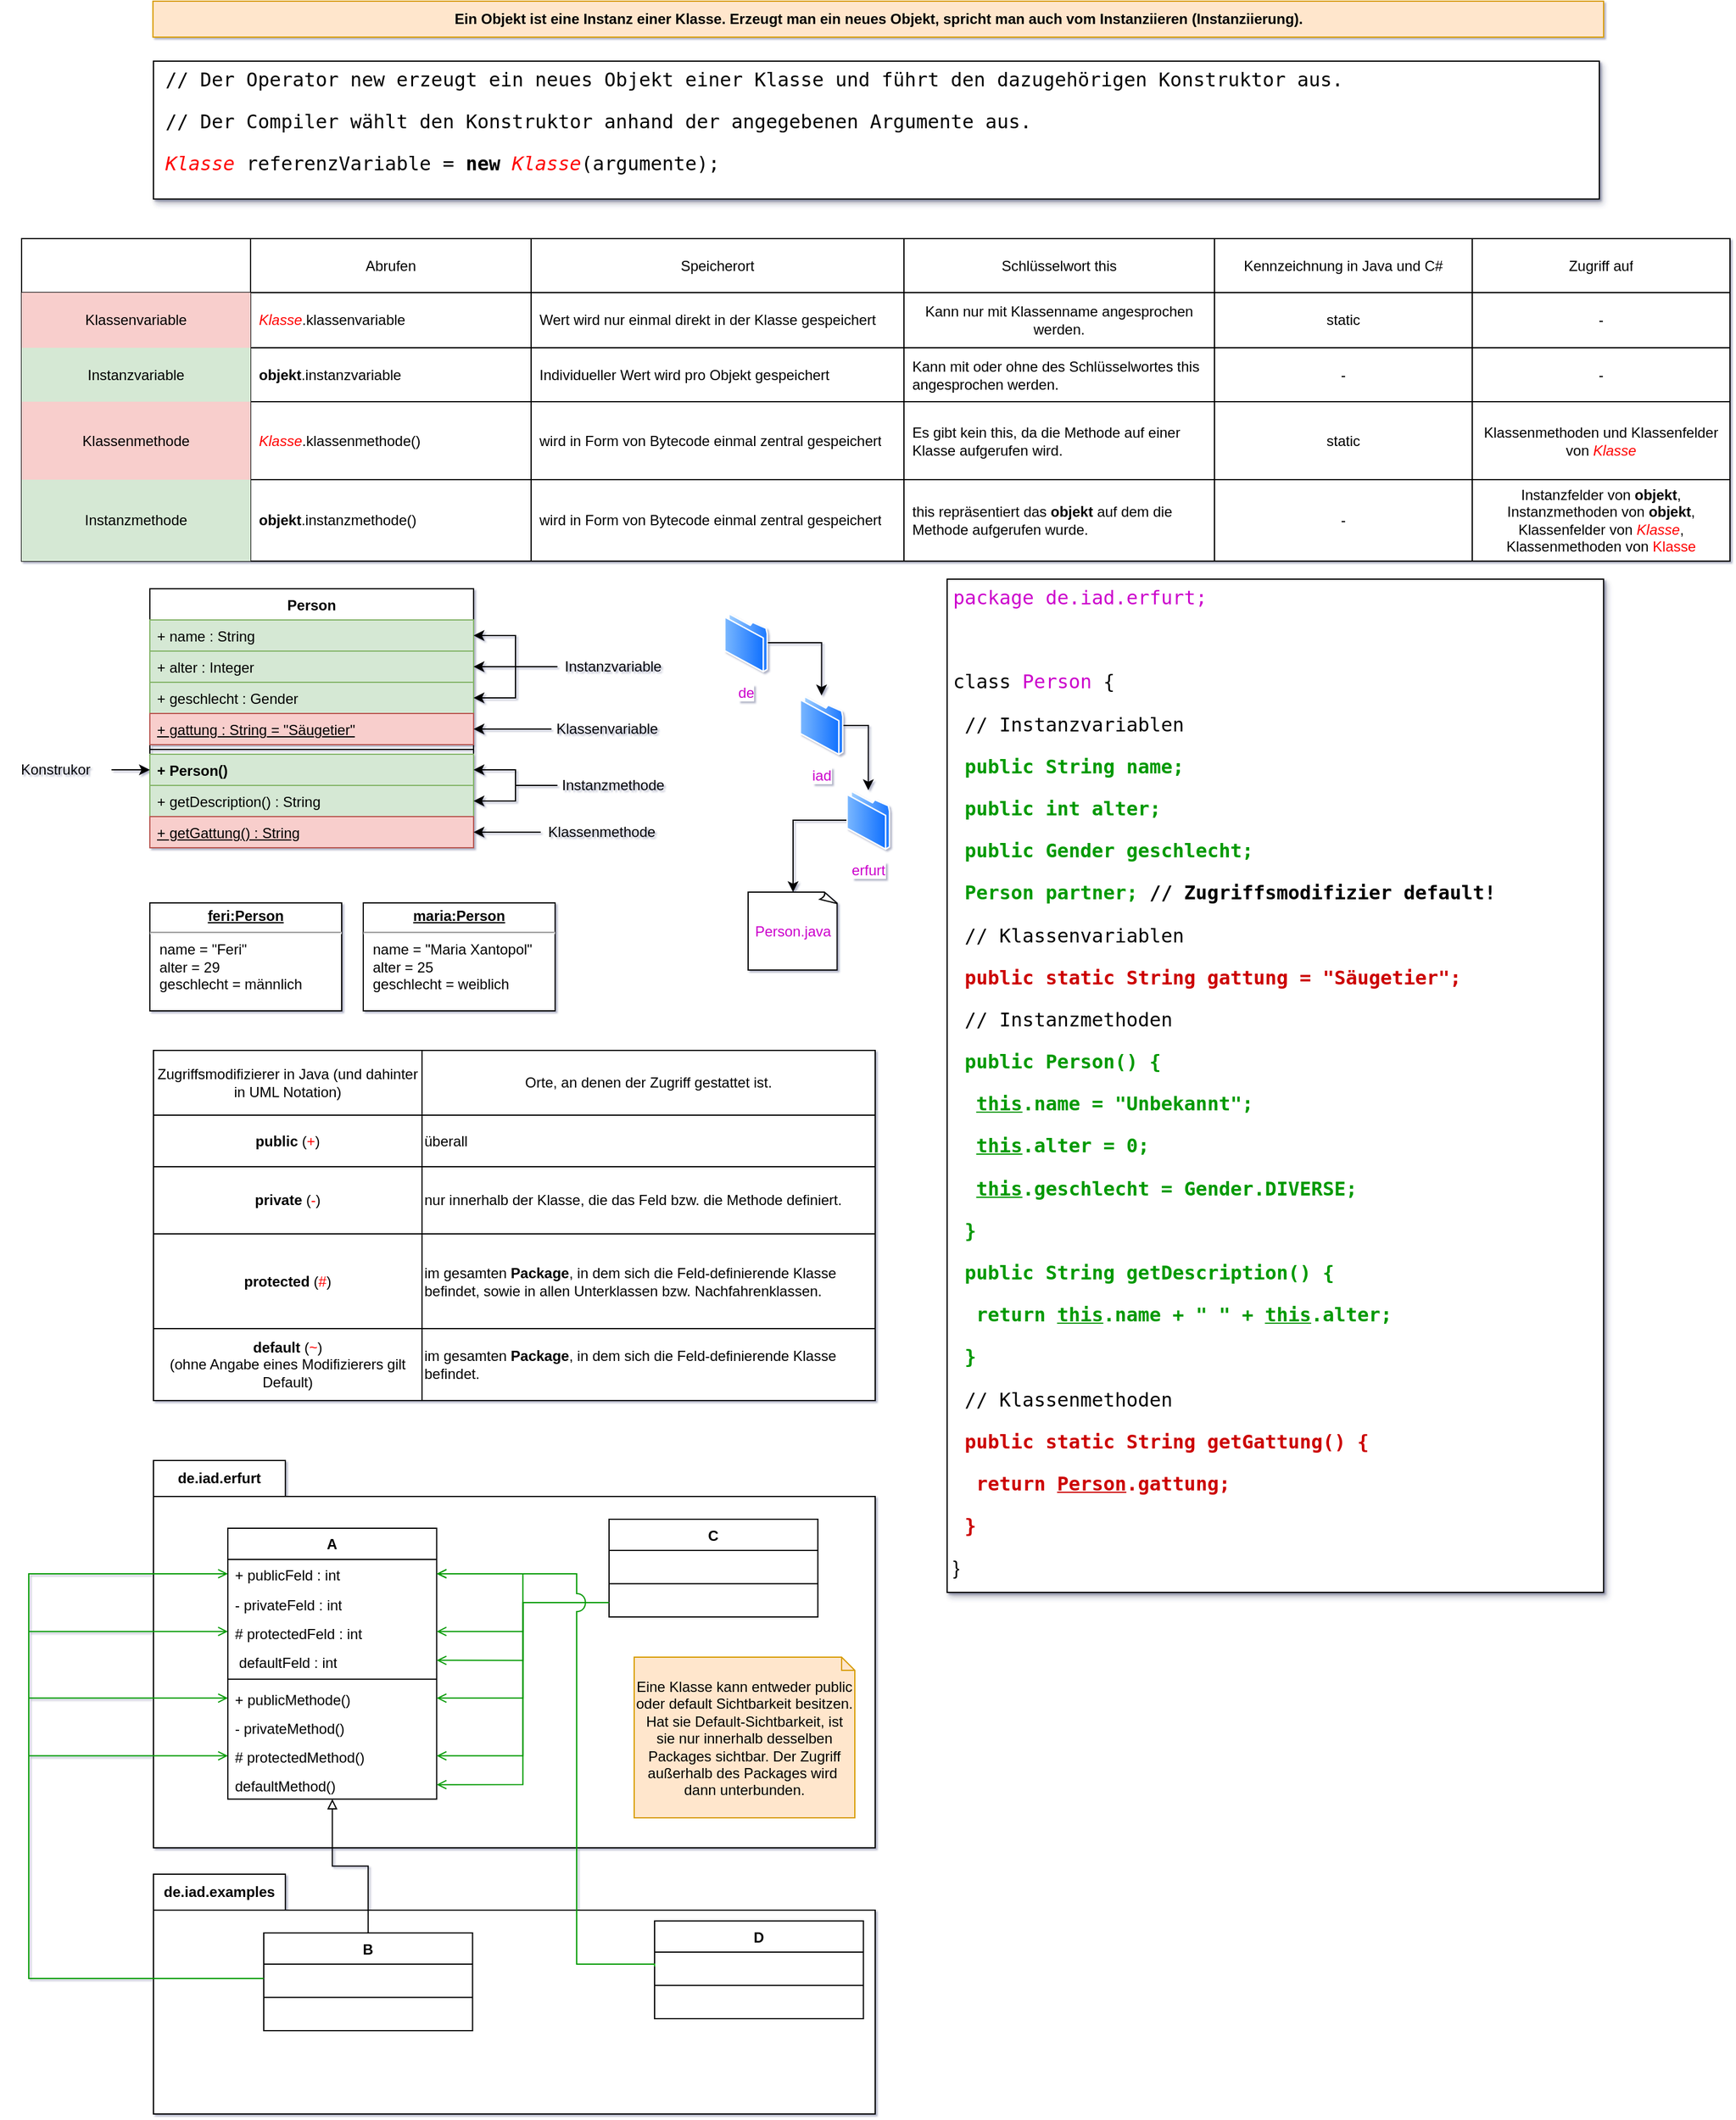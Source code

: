 <mxfile version="21.2.8" type="device" pages="2">
  <diagram id="YgXy4Lc996HudaszAITZ" name="Seite-2">
    <mxGraphModel dx="1773" dy="1035" grid="0" gridSize="10" guides="1" tooltips="1" connect="1" arrows="1" fold="1" page="1" pageScale="2" pageWidth="827" pageHeight="1169" background="#ffffff" math="0" shadow="1">
      <root>
        <mxCell id="0" />
        <mxCell id="1" parent="0" />
        <mxCell id="fKK_ZgeEjVf4BpfbGNBG-1" value="Person" style="swimlane;fontStyle=1;align=center;verticalAlign=top;childLayout=stackLayout;horizontal=1;startSize=26;horizontalStack=0;resizeParent=1;resizeParentMax=0;resizeLast=0;collapsible=1;marginBottom=0;whiteSpace=wrap;html=1;" vertex="1" parent="1">
          <mxGeometry x="275" y="660" width="270" height="216" as="geometry" />
        </mxCell>
        <mxCell id="fKK_ZgeEjVf4BpfbGNBG-2" value="+ name : String" style="text;strokeColor=#82b366;fillColor=#d5e8d4;align=left;verticalAlign=top;spacingLeft=4;spacingRight=4;overflow=hidden;rotatable=0;points=[[0,0.5],[1,0.5]];portConstraint=eastwest;whiteSpace=wrap;html=1;" vertex="1" parent="fKK_ZgeEjVf4BpfbGNBG-1">
          <mxGeometry y="26" width="270" height="26" as="geometry" />
        </mxCell>
        <mxCell id="fKK_ZgeEjVf4BpfbGNBG-3" value="+ alter : Integer" style="text;strokeColor=#82b366;fillColor=#d5e8d4;align=left;verticalAlign=top;spacingLeft=4;spacingRight=4;overflow=hidden;rotatable=0;points=[[0,0.5],[1,0.5]];portConstraint=eastwest;whiteSpace=wrap;html=1;" vertex="1" parent="fKK_ZgeEjVf4BpfbGNBG-1">
          <mxGeometry y="52" width="270" height="26" as="geometry" />
        </mxCell>
        <mxCell id="fKK_ZgeEjVf4BpfbGNBG-4" value="+ geschlecht : Gender" style="text;strokeColor=#82b366;fillColor=#d5e8d4;align=left;verticalAlign=top;spacingLeft=4;spacingRight=4;overflow=hidden;rotatable=0;points=[[0,0.5],[1,0.5]];portConstraint=eastwest;whiteSpace=wrap;html=1;" vertex="1" parent="fKK_ZgeEjVf4BpfbGNBG-1">
          <mxGeometry y="78" width="270" height="26" as="geometry" />
        </mxCell>
        <mxCell id="fKK_ZgeEjVf4BpfbGNBG-5" value="&lt;u&gt;+ gattung : String = &quot;Säugetier&quot;&lt;/u&gt;" style="text;strokeColor=#b85450;fillColor=#f8cecc;align=left;verticalAlign=top;spacingLeft=4;spacingRight=4;overflow=hidden;rotatable=0;points=[[0,0.5],[1,0.5]];portConstraint=eastwest;whiteSpace=wrap;html=1;" vertex="1" parent="fKK_ZgeEjVf4BpfbGNBG-1">
          <mxGeometry y="104" width="270" height="26" as="geometry" />
        </mxCell>
        <mxCell id="fKK_ZgeEjVf4BpfbGNBG-6" value="" style="line;strokeWidth=1;fillColor=none;align=left;verticalAlign=middle;spacingTop=-1;spacingLeft=3;spacingRight=3;rotatable=0;labelPosition=right;points=[];portConstraint=eastwest;strokeColor=inherit;" vertex="1" parent="fKK_ZgeEjVf4BpfbGNBG-1">
          <mxGeometry y="130" width="270" height="8" as="geometry" />
        </mxCell>
        <mxCell id="fKK_ZgeEjVf4BpfbGNBG-7" value="&lt;b&gt;+ Person()&lt;/b&gt;" style="text;strokeColor=#82b366;fillColor=#d5e8d4;align=left;verticalAlign=top;spacingLeft=4;spacingRight=4;overflow=hidden;rotatable=0;points=[[0,0.5],[1,0.5]];portConstraint=eastwest;whiteSpace=wrap;html=1;" vertex="1" parent="fKK_ZgeEjVf4BpfbGNBG-1">
          <mxGeometry y="138" width="270" height="26" as="geometry" />
        </mxCell>
        <mxCell id="fKK_ZgeEjVf4BpfbGNBG-8" value="+ getDescription() : String" style="text;strokeColor=#82b366;fillColor=#d5e8d4;align=left;verticalAlign=top;spacingLeft=4;spacingRight=4;overflow=hidden;rotatable=0;points=[[0,0.5],[1,0.5]];portConstraint=eastwest;whiteSpace=wrap;html=1;" vertex="1" parent="fKK_ZgeEjVf4BpfbGNBG-1">
          <mxGeometry y="164" width="270" height="26" as="geometry" />
        </mxCell>
        <mxCell id="fKK_ZgeEjVf4BpfbGNBG-9" value="+ getGattung() : String" style="text;strokeColor=#b85450;fillColor=#f8cecc;align=left;verticalAlign=top;spacingLeft=4;spacingRight=4;overflow=hidden;rotatable=0;points=[[0,0.5],[1,0.5]];portConstraint=eastwest;whiteSpace=wrap;html=1;fontStyle=4" vertex="1" parent="fKK_ZgeEjVf4BpfbGNBG-1">
          <mxGeometry y="190" width="270" height="26" as="geometry" />
        </mxCell>
        <mxCell id="fKK_ZgeEjVf4BpfbGNBG-10" value="&lt;p style=&quot;margin:0px;margin-top:4px;text-align:center;text-decoration:underline;&quot;&gt;&lt;b&gt;feri:Person&lt;/b&gt;&lt;/p&gt;&lt;hr&gt;&lt;p style=&quot;margin:0px;margin-left:8px;&quot;&gt;name = &quot;Feri&quot;&lt;br&gt;alter = 29&lt;br&gt;geschlecht = männlich&lt;/p&gt;" style="verticalAlign=top;align=left;overflow=fill;fontSize=12;fontFamily=Helvetica;html=1;whiteSpace=wrap;" vertex="1" parent="1">
          <mxGeometry x="275" y="922" width="160" height="90" as="geometry" />
        </mxCell>
        <mxCell id="fKK_ZgeEjVf4BpfbGNBG-11" value="&lt;p style=&quot;margin:0px;margin-top:4px;text-align:center;text-decoration:underline;&quot;&gt;&lt;b&gt;maria:Person&lt;/b&gt;&lt;/p&gt;&lt;hr&gt;&lt;p style=&quot;margin:0px;margin-left:8px;&quot;&gt;name = &quot;Maria Xantopol&quot;&lt;br&gt;alter = 25&lt;br&gt;geschlecht = weiblich&lt;/p&gt;" style="verticalAlign=top;align=left;overflow=fill;fontSize=12;fontFamily=Helvetica;html=1;whiteSpace=wrap;" vertex="1" parent="1">
          <mxGeometry x="453" y="922" width="160" height="90" as="geometry" />
        </mxCell>
        <mxCell id="fKK_ZgeEjVf4BpfbGNBG-12" style="edgeStyle=orthogonalEdgeStyle;rounded=0;orthogonalLoop=1;jettySize=auto;html=1;entryX=1;entryY=0.5;entryDx=0;entryDy=0;" edge="1" parent="1" source="fKK_ZgeEjVf4BpfbGNBG-13" target="fKK_ZgeEjVf4BpfbGNBG-5">
          <mxGeometry relative="1" as="geometry" />
        </mxCell>
        <mxCell id="fKK_ZgeEjVf4BpfbGNBG-13" value="Klassenvariable" style="text;html=1;strokeColor=none;fillColor=none;align=center;verticalAlign=middle;whiteSpace=wrap;rounded=0;" vertex="1" parent="1">
          <mxGeometry x="610" y="762" width="93" height="30" as="geometry" />
        </mxCell>
        <mxCell id="fKK_ZgeEjVf4BpfbGNBG-14" style="edgeStyle=orthogonalEdgeStyle;rounded=0;orthogonalLoop=1;jettySize=auto;html=1;entryX=1;entryY=0.5;entryDx=0;entryDy=0;" edge="1" parent="1" source="fKK_ZgeEjVf4BpfbGNBG-15" target="fKK_ZgeEjVf4BpfbGNBG-9">
          <mxGeometry relative="1" as="geometry" />
        </mxCell>
        <mxCell id="fKK_ZgeEjVf4BpfbGNBG-15" value="Klassenmethode" style="text;html=1;strokeColor=none;fillColor=none;align=center;verticalAlign=middle;whiteSpace=wrap;rounded=0;" vertex="1" parent="1">
          <mxGeometry x="601" y="848" width="102" height="30" as="geometry" />
        </mxCell>
        <mxCell id="fKK_ZgeEjVf4BpfbGNBG-16" style="edgeStyle=orthogonalEdgeStyle;rounded=0;orthogonalLoop=1;jettySize=auto;html=1;entryX=1;entryY=0.5;entryDx=0;entryDy=0;" edge="1" parent="1" source="fKK_ZgeEjVf4BpfbGNBG-19" target="fKK_ZgeEjVf4BpfbGNBG-2">
          <mxGeometry relative="1" as="geometry" />
        </mxCell>
        <mxCell id="fKK_ZgeEjVf4BpfbGNBG-17" style="edgeStyle=orthogonalEdgeStyle;rounded=0;orthogonalLoop=1;jettySize=auto;html=1;entryX=1;entryY=0.5;entryDx=0;entryDy=0;" edge="1" parent="1" source="fKK_ZgeEjVf4BpfbGNBG-19" target="fKK_ZgeEjVf4BpfbGNBG-3">
          <mxGeometry relative="1" as="geometry" />
        </mxCell>
        <mxCell id="fKK_ZgeEjVf4BpfbGNBG-18" style="edgeStyle=orthogonalEdgeStyle;rounded=0;orthogonalLoop=1;jettySize=auto;html=1;entryX=1;entryY=0.5;entryDx=0;entryDy=0;" edge="1" parent="1" source="fKK_ZgeEjVf4BpfbGNBG-19" target="fKK_ZgeEjVf4BpfbGNBG-4">
          <mxGeometry relative="1" as="geometry" />
        </mxCell>
        <mxCell id="fKK_ZgeEjVf4BpfbGNBG-19" value="Instanzvariable" style="text;html=1;strokeColor=none;fillColor=none;align=center;verticalAlign=middle;whiteSpace=wrap;rounded=0;" vertex="1" parent="1">
          <mxGeometry x="615" y="710" width="93" height="30" as="geometry" />
        </mxCell>
        <mxCell id="fKK_ZgeEjVf4BpfbGNBG-20" style="edgeStyle=orthogonalEdgeStyle;rounded=0;orthogonalLoop=1;jettySize=auto;html=1;" edge="1" parent="1" source="fKK_ZgeEjVf4BpfbGNBG-22" target="fKK_ZgeEjVf4BpfbGNBG-7">
          <mxGeometry relative="1" as="geometry" />
        </mxCell>
        <mxCell id="fKK_ZgeEjVf4BpfbGNBG-21" style="edgeStyle=orthogonalEdgeStyle;rounded=0;orthogonalLoop=1;jettySize=auto;html=1;entryX=1;entryY=0.5;entryDx=0;entryDy=0;" edge="1" parent="1" source="fKK_ZgeEjVf4BpfbGNBG-22" target="fKK_ZgeEjVf4BpfbGNBG-8">
          <mxGeometry relative="1" as="geometry" />
        </mxCell>
        <mxCell id="fKK_ZgeEjVf4BpfbGNBG-22" value="Instanzmethode" style="text;html=1;strokeColor=none;fillColor=none;align=center;verticalAlign=middle;whiteSpace=wrap;rounded=0;" vertex="1" parent="1">
          <mxGeometry x="615" y="809" width="93" height="30" as="geometry" />
        </mxCell>
        <mxCell id="fKK_ZgeEjVf4BpfbGNBG-23" value="" style="shape=table;startSize=0;container=1;collapsible=0;childLayout=tableLayout;" vertex="1" parent="1">
          <mxGeometry x="168" y="368" width="1425" height="269" as="geometry" />
        </mxCell>
        <mxCell id="fKK_ZgeEjVf4BpfbGNBG-24" value="" style="shape=tableRow;horizontal=0;startSize=0;swimlaneHead=0;swimlaneBody=0;strokeColor=inherit;top=0;left=0;bottom=0;right=0;collapsible=0;dropTarget=0;fillColor=none;points=[[0,0.5],[1,0.5]];portConstraint=eastwest;" vertex="1" parent="fKK_ZgeEjVf4BpfbGNBG-23">
          <mxGeometry width="1425" height="45" as="geometry" />
        </mxCell>
        <mxCell id="fKK_ZgeEjVf4BpfbGNBG-25" value="" style="shape=partialRectangle;html=1;whiteSpace=wrap;connectable=0;strokeColor=inherit;overflow=hidden;fillColor=none;top=0;left=0;bottom=0;right=0;pointerEvents=1;" vertex="1" parent="fKK_ZgeEjVf4BpfbGNBG-24">
          <mxGeometry width="191" height="45" as="geometry">
            <mxRectangle width="191" height="45" as="alternateBounds" />
          </mxGeometry>
        </mxCell>
        <mxCell id="fKK_ZgeEjVf4BpfbGNBG-26" value="Abrufen" style="shape=partialRectangle;html=1;whiteSpace=wrap;connectable=0;strokeColor=inherit;overflow=hidden;fillColor=none;top=0;left=0;bottom=0;right=0;pointerEvents=1;" vertex="1" parent="fKK_ZgeEjVf4BpfbGNBG-24">
          <mxGeometry x="191" width="234" height="45" as="geometry">
            <mxRectangle width="234" height="45" as="alternateBounds" />
          </mxGeometry>
        </mxCell>
        <mxCell id="fKK_ZgeEjVf4BpfbGNBG-27" value="Speicherort" style="shape=partialRectangle;html=1;whiteSpace=wrap;connectable=0;strokeColor=inherit;overflow=hidden;fillColor=none;top=0;left=0;bottom=0;right=0;pointerEvents=1;" vertex="1" parent="fKK_ZgeEjVf4BpfbGNBG-24">
          <mxGeometry x="425" width="311" height="45" as="geometry">
            <mxRectangle width="311" height="45" as="alternateBounds" />
          </mxGeometry>
        </mxCell>
        <mxCell id="fKK_ZgeEjVf4BpfbGNBG-28" value="Schlüsselwort this" style="shape=partialRectangle;html=1;whiteSpace=wrap;connectable=0;strokeColor=inherit;overflow=hidden;fillColor=none;top=0;left=0;bottom=0;right=0;pointerEvents=1;" vertex="1" parent="fKK_ZgeEjVf4BpfbGNBG-24">
          <mxGeometry x="736" width="259" height="45" as="geometry">
            <mxRectangle width="259" height="45" as="alternateBounds" />
          </mxGeometry>
        </mxCell>
        <mxCell id="fKK_ZgeEjVf4BpfbGNBG-29" value="Kennzeichnung in Java und C#" style="shape=partialRectangle;html=1;whiteSpace=wrap;connectable=0;strokeColor=inherit;overflow=hidden;fillColor=none;top=0;left=0;bottom=0;right=0;pointerEvents=1;" vertex="1" parent="fKK_ZgeEjVf4BpfbGNBG-24">
          <mxGeometry x="995" width="215" height="45" as="geometry">
            <mxRectangle width="215" height="45" as="alternateBounds" />
          </mxGeometry>
        </mxCell>
        <mxCell id="8aFI0q_SEyXWnw9eidZ--1" value="Zugriff auf" style="shape=partialRectangle;html=1;whiteSpace=wrap;connectable=0;strokeColor=inherit;overflow=hidden;fillColor=none;top=0;left=0;bottom=0;right=0;pointerEvents=1;" vertex="1" parent="fKK_ZgeEjVf4BpfbGNBG-24">
          <mxGeometry x="1210" width="215" height="45" as="geometry">
            <mxRectangle width="215" height="45" as="alternateBounds" />
          </mxGeometry>
        </mxCell>
        <mxCell id="fKK_ZgeEjVf4BpfbGNBG-30" value="" style="shape=tableRow;horizontal=0;startSize=0;swimlaneHead=0;swimlaneBody=0;strokeColor=inherit;top=0;left=0;bottom=0;right=0;collapsible=0;dropTarget=0;fillColor=none;points=[[0,0.5],[1,0.5]];portConstraint=eastwest;" vertex="1" parent="fKK_ZgeEjVf4BpfbGNBG-23">
          <mxGeometry y="45" width="1425" height="46" as="geometry" />
        </mxCell>
        <mxCell id="fKK_ZgeEjVf4BpfbGNBG-31" value="Klassenvariable" style="shape=partialRectangle;html=1;whiteSpace=wrap;connectable=0;strokeColor=#b85450;overflow=hidden;fillColor=#f8cecc;top=0;left=0;bottom=0;right=0;pointerEvents=1;labelBackgroundColor=none;" vertex="1" parent="fKK_ZgeEjVf4BpfbGNBG-30">
          <mxGeometry width="191" height="46" as="geometry">
            <mxRectangle width="191" height="46" as="alternateBounds" />
          </mxGeometry>
        </mxCell>
        <mxCell id="fKK_ZgeEjVf4BpfbGNBG-32" value="&lt;i&gt;&lt;font color=&quot;#ff0000&quot;&gt;Klasse&lt;/font&gt;&lt;/i&gt;.klassenvariable" style="shape=partialRectangle;html=1;whiteSpace=wrap;connectable=0;strokeColor=inherit;overflow=hidden;fillColor=none;top=0;left=0;bottom=0;right=0;pointerEvents=1;align=left;spacingTop=2;spacingLeft=5;spacingBottom=2;spacingRight=2;" vertex="1" parent="fKK_ZgeEjVf4BpfbGNBG-30">
          <mxGeometry x="191" width="234" height="46" as="geometry">
            <mxRectangle width="234" height="46" as="alternateBounds" />
          </mxGeometry>
        </mxCell>
        <mxCell id="fKK_ZgeEjVf4BpfbGNBG-33" value="Wert wird nur einmal direkt in der Klasse gespeichert" style="shape=partialRectangle;html=1;whiteSpace=wrap;connectable=0;strokeColor=inherit;overflow=hidden;fillColor=none;top=0;left=0;bottom=0;right=0;pointerEvents=1;align=left;spacingTop=2;spacingLeft=5;spacingBottom=2;spacingRight=2;" vertex="1" parent="fKK_ZgeEjVf4BpfbGNBG-30">
          <mxGeometry x="425" width="311" height="46" as="geometry">
            <mxRectangle width="311" height="46" as="alternateBounds" />
          </mxGeometry>
        </mxCell>
        <mxCell id="fKK_ZgeEjVf4BpfbGNBG-34" value="Kann nur mit Klassenname angesprochen werden." style="shape=partialRectangle;html=1;whiteSpace=wrap;connectable=0;strokeColor=inherit;overflow=hidden;fillColor=none;top=0;left=0;bottom=0;right=0;pointerEvents=1;" vertex="1" parent="fKK_ZgeEjVf4BpfbGNBG-30">
          <mxGeometry x="736" width="259" height="46" as="geometry">
            <mxRectangle width="259" height="46" as="alternateBounds" />
          </mxGeometry>
        </mxCell>
        <mxCell id="fKK_ZgeEjVf4BpfbGNBG-35" value="static" style="shape=partialRectangle;html=1;whiteSpace=wrap;connectable=0;strokeColor=inherit;overflow=hidden;fillColor=none;top=0;left=0;bottom=0;right=0;pointerEvents=1;" vertex="1" parent="fKK_ZgeEjVf4BpfbGNBG-30">
          <mxGeometry x="995" width="215" height="46" as="geometry">
            <mxRectangle width="215" height="46" as="alternateBounds" />
          </mxGeometry>
        </mxCell>
        <mxCell id="8aFI0q_SEyXWnw9eidZ--2" value="-" style="shape=partialRectangle;html=1;whiteSpace=wrap;connectable=0;strokeColor=inherit;overflow=hidden;fillColor=none;top=0;left=0;bottom=0;right=0;pointerEvents=1;" vertex="1" parent="fKK_ZgeEjVf4BpfbGNBG-30">
          <mxGeometry x="1210" width="215" height="46" as="geometry">
            <mxRectangle width="215" height="46" as="alternateBounds" />
          </mxGeometry>
        </mxCell>
        <mxCell id="fKK_ZgeEjVf4BpfbGNBG-36" value="" style="shape=tableRow;horizontal=0;startSize=0;swimlaneHead=0;swimlaneBody=0;strokeColor=inherit;top=0;left=0;bottom=0;right=0;collapsible=0;dropTarget=0;fillColor=none;points=[[0,0.5],[1,0.5]];portConstraint=eastwest;" vertex="1" parent="fKK_ZgeEjVf4BpfbGNBG-23">
          <mxGeometry y="91" width="1425" height="45" as="geometry" />
        </mxCell>
        <mxCell id="fKK_ZgeEjVf4BpfbGNBG-37" value="Instanzvariable" style="shape=partialRectangle;html=1;whiteSpace=wrap;connectable=0;strokeColor=#82b366;overflow=hidden;fillColor=#d5e8d4;top=0;left=0;bottom=0;right=0;pointerEvents=1;" vertex="1" parent="fKK_ZgeEjVf4BpfbGNBG-36">
          <mxGeometry width="191" height="45" as="geometry">
            <mxRectangle width="191" height="45" as="alternateBounds" />
          </mxGeometry>
        </mxCell>
        <mxCell id="fKK_ZgeEjVf4BpfbGNBG-38" value="&lt;b&gt;objekt&lt;/b&gt;.instanzvariable" style="shape=partialRectangle;html=1;whiteSpace=wrap;connectable=0;strokeColor=inherit;overflow=hidden;fillColor=none;top=0;left=0;bottom=0;right=0;pointerEvents=1;align=left;spacingTop=2;spacingLeft=5;spacingBottom=2;spacingRight=2;" vertex="1" parent="fKK_ZgeEjVf4BpfbGNBG-36">
          <mxGeometry x="191" width="234" height="45" as="geometry">
            <mxRectangle width="234" height="45" as="alternateBounds" />
          </mxGeometry>
        </mxCell>
        <mxCell id="fKK_ZgeEjVf4BpfbGNBG-39" value="Individueller Wert wird pro Objekt gespeichert" style="shape=partialRectangle;html=1;whiteSpace=wrap;connectable=0;strokeColor=inherit;overflow=hidden;fillColor=none;top=0;left=0;bottom=0;right=0;pointerEvents=1;align=left;spacingTop=2;spacingLeft=5;spacingBottom=2;spacingRight=2;" vertex="1" parent="fKK_ZgeEjVf4BpfbGNBG-36">
          <mxGeometry x="425" width="311" height="45" as="geometry">
            <mxRectangle width="311" height="45" as="alternateBounds" />
          </mxGeometry>
        </mxCell>
        <mxCell id="fKK_ZgeEjVf4BpfbGNBG-40" value="Kann mit oder ohne des Schlüsselwortes this angesprochen werden." style="shape=partialRectangle;html=1;whiteSpace=wrap;connectable=0;strokeColor=inherit;overflow=hidden;fillColor=none;top=0;left=0;bottom=0;right=0;pointerEvents=1;align=left;spacingTop=2;spacingLeft=5;spacingBottom=2;spacingRight=2;" vertex="1" parent="fKK_ZgeEjVf4BpfbGNBG-36">
          <mxGeometry x="736" width="259" height="45" as="geometry">
            <mxRectangle width="259" height="45" as="alternateBounds" />
          </mxGeometry>
        </mxCell>
        <mxCell id="fKK_ZgeEjVf4BpfbGNBG-41" value="-" style="shape=partialRectangle;html=1;whiteSpace=wrap;connectable=0;strokeColor=inherit;overflow=hidden;fillColor=none;top=0;left=0;bottom=0;right=0;pointerEvents=1;" vertex="1" parent="fKK_ZgeEjVf4BpfbGNBG-36">
          <mxGeometry x="995" width="215" height="45" as="geometry">
            <mxRectangle width="215" height="45" as="alternateBounds" />
          </mxGeometry>
        </mxCell>
        <mxCell id="8aFI0q_SEyXWnw9eidZ--3" value="-" style="shape=partialRectangle;html=1;whiteSpace=wrap;connectable=0;strokeColor=inherit;overflow=hidden;fillColor=none;top=0;left=0;bottom=0;right=0;pointerEvents=1;" vertex="1" parent="fKK_ZgeEjVf4BpfbGNBG-36">
          <mxGeometry x="1210" width="215" height="45" as="geometry">
            <mxRectangle width="215" height="45" as="alternateBounds" />
          </mxGeometry>
        </mxCell>
        <mxCell id="fKK_ZgeEjVf4BpfbGNBG-42" value="" style="shape=tableRow;horizontal=0;startSize=0;swimlaneHead=0;swimlaneBody=0;strokeColor=inherit;top=0;left=0;bottom=0;right=0;collapsible=0;dropTarget=0;fillColor=none;points=[[0,0.5],[1,0.5]];portConstraint=eastwest;" vertex="1" parent="fKK_ZgeEjVf4BpfbGNBG-23">
          <mxGeometry y="136" width="1425" height="65" as="geometry" />
        </mxCell>
        <mxCell id="fKK_ZgeEjVf4BpfbGNBG-43" value="Klassenmethode" style="shape=partialRectangle;html=1;whiteSpace=wrap;connectable=0;strokeColor=#b85450;overflow=hidden;fillColor=#f8cecc;top=0;left=0;bottom=0;right=0;pointerEvents=1;" vertex="1" parent="fKK_ZgeEjVf4BpfbGNBG-42">
          <mxGeometry width="191" height="65" as="geometry">
            <mxRectangle width="191" height="65" as="alternateBounds" />
          </mxGeometry>
        </mxCell>
        <mxCell id="fKK_ZgeEjVf4BpfbGNBG-44" value="&lt;i&gt;&lt;font color=&quot;#ff0000&quot;&gt;Klasse&lt;/font&gt;&lt;/i&gt;.klassenmethode()" style="shape=partialRectangle;html=1;whiteSpace=wrap;connectable=0;strokeColor=inherit;overflow=hidden;fillColor=none;top=0;left=0;bottom=0;right=0;pointerEvents=1;align=left;spacingTop=2;spacingLeft=5;spacingBottom=2;spacingRight=2;" vertex="1" parent="fKK_ZgeEjVf4BpfbGNBG-42">
          <mxGeometry x="191" width="234" height="65" as="geometry">
            <mxRectangle width="234" height="65" as="alternateBounds" />
          </mxGeometry>
        </mxCell>
        <mxCell id="fKK_ZgeEjVf4BpfbGNBG-45" value="wird in Form von Bytecode einmal zentral gespeichert" style="shape=partialRectangle;html=1;whiteSpace=wrap;connectable=0;strokeColor=inherit;overflow=hidden;fillColor=none;top=0;left=0;bottom=0;right=0;pointerEvents=1;align=left;spacingTop=2;spacingLeft=5;spacingBottom=2;spacingRight=2;" vertex="1" parent="fKK_ZgeEjVf4BpfbGNBG-42">
          <mxGeometry x="425" width="311" height="65" as="geometry">
            <mxRectangle width="311" height="65" as="alternateBounds" />
          </mxGeometry>
        </mxCell>
        <mxCell id="fKK_ZgeEjVf4BpfbGNBG-46" value="Es gibt kein this, da die Methode auf einer Klasse aufgerufen wird." style="shape=partialRectangle;html=1;whiteSpace=wrap;connectable=0;strokeColor=inherit;overflow=hidden;fillColor=none;top=0;left=0;bottom=0;right=0;pointerEvents=1;align=left;spacingTop=2;spacingLeft=5;spacingBottom=2;spacingRight=2;" vertex="1" parent="fKK_ZgeEjVf4BpfbGNBG-42">
          <mxGeometry x="736" width="259" height="65" as="geometry">
            <mxRectangle width="259" height="65" as="alternateBounds" />
          </mxGeometry>
        </mxCell>
        <mxCell id="fKK_ZgeEjVf4BpfbGNBG-47" value="static" style="shape=partialRectangle;html=1;whiteSpace=wrap;connectable=0;strokeColor=inherit;overflow=hidden;fillColor=none;top=0;left=0;bottom=0;right=0;pointerEvents=1;" vertex="1" parent="fKK_ZgeEjVf4BpfbGNBG-42">
          <mxGeometry x="995" width="215" height="65" as="geometry">
            <mxRectangle width="215" height="65" as="alternateBounds" />
          </mxGeometry>
        </mxCell>
        <mxCell id="8aFI0q_SEyXWnw9eidZ--4" value="Klassenmethoden und Klassenfelder von &lt;font color=&quot;#ff0000&quot;&gt;&lt;i&gt;Klasse&lt;/i&gt;&lt;/font&gt;" style="shape=partialRectangle;html=1;whiteSpace=wrap;connectable=0;strokeColor=inherit;overflow=hidden;fillColor=none;top=0;left=0;bottom=0;right=0;pointerEvents=1;" vertex="1" parent="fKK_ZgeEjVf4BpfbGNBG-42">
          <mxGeometry x="1210" width="215" height="65" as="geometry">
            <mxRectangle width="215" height="65" as="alternateBounds" />
          </mxGeometry>
        </mxCell>
        <mxCell id="fKK_ZgeEjVf4BpfbGNBG-48" style="shape=tableRow;horizontal=0;startSize=0;swimlaneHead=0;swimlaneBody=0;strokeColor=inherit;top=0;left=0;bottom=0;right=0;collapsible=0;dropTarget=0;fillColor=none;points=[[0,0.5],[1,0.5]];portConstraint=eastwest;" vertex="1" parent="fKK_ZgeEjVf4BpfbGNBG-23">
          <mxGeometry y="201" width="1425" height="68" as="geometry" />
        </mxCell>
        <mxCell id="fKK_ZgeEjVf4BpfbGNBG-49" value="Instanzmethode" style="shape=partialRectangle;html=1;whiteSpace=wrap;connectable=0;strokeColor=#82b366;overflow=hidden;fillColor=#d5e8d4;top=0;left=0;bottom=0;right=0;pointerEvents=1;" vertex="1" parent="fKK_ZgeEjVf4BpfbGNBG-48">
          <mxGeometry width="191" height="68" as="geometry">
            <mxRectangle width="191" height="68" as="alternateBounds" />
          </mxGeometry>
        </mxCell>
        <mxCell id="fKK_ZgeEjVf4BpfbGNBG-50" value="&lt;b&gt;objekt&lt;/b&gt;.instanzmethode()" style="shape=partialRectangle;html=1;whiteSpace=wrap;connectable=0;strokeColor=inherit;overflow=hidden;fillColor=none;top=0;left=0;bottom=0;right=0;pointerEvents=1;align=left;spacingTop=2;spacingLeft=5;spacingBottom=2;spacingRight=2;" vertex="1" parent="fKK_ZgeEjVf4BpfbGNBG-48">
          <mxGeometry x="191" width="234" height="68" as="geometry">
            <mxRectangle width="234" height="68" as="alternateBounds" />
          </mxGeometry>
        </mxCell>
        <mxCell id="fKK_ZgeEjVf4BpfbGNBG-51" value="wird in Form von Bytecode einmal zentral gespeichert" style="shape=partialRectangle;html=1;whiteSpace=wrap;connectable=0;strokeColor=inherit;overflow=hidden;fillColor=none;top=0;left=0;bottom=0;right=0;pointerEvents=1;align=left;spacingTop=2;spacingLeft=5;spacingBottom=2;spacingRight=2;" vertex="1" parent="fKK_ZgeEjVf4BpfbGNBG-48">
          <mxGeometry x="425" width="311" height="68" as="geometry">
            <mxRectangle width="311" height="68" as="alternateBounds" />
          </mxGeometry>
        </mxCell>
        <mxCell id="fKK_ZgeEjVf4BpfbGNBG-52" value="this repräsentiert das&amp;nbsp;&lt;b&gt;objekt &lt;/b&gt;auf dem die Methode aufgerufen wurde." style="shape=partialRectangle;html=1;whiteSpace=wrap;connectable=0;strokeColor=inherit;overflow=hidden;fillColor=none;top=0;left=0;bottom=0;right=0;pointerEvents=1;align=left;spacingTop=2;spacingLeft=5;spacingBottom=2;spacingRight=2;" vertex="1" parent="fKK_ZgeEjVf4BpfbGNBG-48">
          <mxGeometry x="736" width="259" height="68" as="geometry">
            <mxRectangle width="259" height="68" as="alternateBounds" />
          </mxGeometry>
        </mxCell>
        <mxCell id="fKK_ZgeEjVf4BpfbGNBG-53" value="-" style="shape=partialRectangle;html=1;whiteSpace=wrap;connectable=0;strokeColor=inherit;overflow=hidden;fillColor=none;top=0;left=0;bottom=0;right=0;pointerEvents=1;" vertex="1" parent="fKK_ZgeEjVf4BpfbGNBG-48">
          <mxGeometry x="995" width="215" height="68" as="geometry">
            <mxRectangle width="215" height="68" as="alternateBounds" />
          </mxGeometry>
        </mxCell>
        <mxCell id="8aFI0q_SEyXWnw9eidZ--5" value="Instanzfelder von &lt;b&gt;objekt&lt;/b&gt;, Instanzmethoden von &lt;b&gt;objekt&lt;/b&gt;, Klassenfelder von &lt;font color=&quot;#ff0000&quot;&gt;&lt;i&gt;Klasse&lt;/i&gt;&lt;/font&gt;, Klassenmethoden von &lt;font color=&quot;#ff0000&quot;&gt;Klasse&lt;/font&gt;" style="shape=partialRectangle;html=1;whiteSpace=wrap;connectable=0;strokeColor=inherit;overflow=hidden;fillColor=none;top=0;left=0;bottom=0;right=0;pointerEvents=1;" vertex="1" parent="fKK_ZgeEjVf4BpfbGNBG-48">
          <mxGeometry x="1210" width="215" height="68" as="geometry">
            <mxRectangle width="215" height="68" as="alternateBounds" />
          </mxGeometry>
        </mxCell>
        <mxCell id="fKK_ZgeEjVf4BpfbGNBG-54" value="Ein Objekt ist eine Instanz einer Klasse. Erzeugt man ein neues Objekt, spricht man auch vom Instanziieren (Instanziierung)." style="text;html=1;strokeColor=#d79b00;fillColor=#ffe6cc;align=center;verticalAlign=middle;whiteSpace=wrap;rounded=0;fontStyle=1" vertex="1" parent="1">
          <mxGeometry x="277.57" y="170" width="1210" height="30" as="geometry" />
        </mxCell>
        <mxCell id="fKK_ZgeEjVf4BpfbGNBG-55" value="&lt;pre style=&quot;font-size: 16px;&quot;&gt;&lt;font color=&quot;#cc00cc&quot;&gt;package de.iad.erfurt;&lt;/font&gt;&lt;/pre&gt;&lt;pre style=&quot;font-size: 16px;&quot;&gt;&lt;br&gt;&lt;/pre&gt;&lt;pre style=&quot;font-size: 16px;&quot;&gt;class &lt;font color=&quot;#cc00cc&quot;&gt;Person &lt;/font&gt;{&lt;/pre&gt;&lt;pre style=&quot;font-size: 16px;&quot;&gt;&lt;span style=&quot;white-space: pre;&quot;&gt; &lt;/span&gt;// Instanzvariablen&lt;br&gt;&lt;/pre&gt;&lt;pre style=&quot;font-size: 16px;&quot;&gt;&lt;span style=&quot;white-space: pre;&quot;&gt; &lt;/span&gt;&lt;font color=&quot;#009900&quot;&gt;&lt;b&gt;public String name;&lt;br&gt;&lt;/b&gt;&lt;/font&gt;&lt;/pre&gt;&lt;pre style=&quot;font-size: 16px;&quot;&gt;&lt;font color=&quot;#009900&quot;&gt;&lt;b&gt;&lt;span style=&quot;white-space: pre;&quot;&gt; &lt;/span&gt;public int alter;&lt;br&gt;&lt;/b&gt;&lt;/font&gt;&lt;/pre&gt;&lt;pre style=&quot;font-size: 16px;&quot;&gt;&lt;font color=&quot;#009900&quot;&gt;&lt;b&gt;&lt;span style=&quot;white-space: pre;&quot;&gt; &lt;/span&gt;public Gender geschlecht;&lt;/b&gt;&lt;/font&gt;&lt;br&gt;&lt;/pre&gt;&lt;pre style=&quot;font-size: 16px;&quot;&gt;&lt;b style=&quot;&quot;&gt;&lt;span style=&quot;color: rgb(0, 153, 0); white-space: pre;&quot;&gt; &lt;/span&gt;&lt;font color=&quot;#009900&quot;&gt;Person partner; &lt;/font&gt;// Zugriffsmodifizier default!&lt;/b&gt;&lt;b style=&quot;color: rgb(0, 153, 0);&quot;&gt; &lt;br&gt;&lt;/b&gt;&lt;/pre&gt;&lt;pre style=&quot;font-size: 16px;&quot;&gt;&lt;span style=&quot;white-space: pre;&quot;&gt; &lt;/span&gt;// Klassenvariablen&lt;br&gt;&lt;/pre&gt;&lt;pre style=&quot;font-size: 16px;&quot;&gt;&lt;span style=&quot;white-space: pre;&quot;&gt; &lt;/span&gt;&lt;font color=&quot;#cc0000&quot;&gt;&lt;b&gt;public static String gattung = &quot;Säugetier&quot;;&lt;/b&gt;&lt;/font&gt;&lt;br&gt;&lt;/pre&gt;&lt;pre style=&quot;font-size: 16px;&quot;&gt;&lt;span style=&quot;white-space: pre;&quot;&gt; &lt;/span&gt;// Instanzmethoden&lt;br&gt;&lt;/pre&gt;&lt;pre style=&quot;font-size: 16px;&quot;&gt;&lt;span style=&quot;white-space: pre;&quot;&gt; &lt;/span&gt;&lt;font color=&quot;#009900&quot;&gt;&lt;b&gt;public Person() {&lt;br&gt;&lt;/b&gt;&lt;/font&gt;&lt;/pre&gt;&lt;pre style=&quot;font-size: 16px;&quot;&gt;&lt;font color=&quot;#009900&quot;&gt;&lt;b&gt;&lt;span style=&quot;white-space: pre;&quot;&gt; &lt;/span&gt;&lt;span style=&quot;white-space: pre;&quot;&gt; &lt;/span&gt;&lt;u&gt;this&lt;/u&gt;.name = &quot;Unbekannt&quot;;&lt;br&gt;&lt;/b&gt;&lt;/font&gt;&lt;/pre&gt;&lt;pre style=&quot;font-size: 16px;&quot;&gt;&lt;font color=&quot;#009900&quot;&gt;&lt;b&gt;&lt;span style=&quot;white-space: pre;&quot;&gt; &lt;/span&gt;&lt;span style=&quot;white-space: pre;&quot;&gt; &lt;/span&gt;&lt;u&gt;this&lt;/u&gt;.alter = 0;&lt;br&gt;&lt;/b&gt;&lt;/font&gt;&lt;/pre&gt;&lt;pre style=&quot;font-size: 16px;&quot;&gt;&lt;font color=&quot;#009900&quot;&gt;&lt;b&gt;&lt;span style=&quot;white-space: pre;&quot;&gt; &lt;/span&gt;&lt;span style=&quot;white-space: pre;&quot;&gt; &lt;/span&gt;&lt;u&gt;this&lt;/u&gt;.geschlecht = Gender.DIVERSE;&lt;br&gt;&lt;/b&gt;&lt;/font&gt;&lt;/pre&gt;&lt;pre style=&quot;font-size: 16px;&quot;&gt;&lt;font color=&quot;#009900&quot;&gt;&lt;b&gt;&lt;span style=&quot;white-space: pre;&quot;&gt; &lt;/span&gt;}&lt;br&gt;&lt;/b&gt;&lt;/font&gt;&lt;/pre&gt;&lt;pre style=&quot;font-size: 16px;&quot;&gt;&lt;font color=&quot;#009900&quot;&gt;&lt;b&gt;&lt;span style=&quot;white-space: pre;&quot;&gt; &lt;/span&gt;public String getDescription() {&lt;br&gt;&lt;/b&gt;&lt;/font&gt;&lt;/pre&gt;&lt;pre style=&quot;font-size: 16px;&quot;&gt;&lt;font color=&quot;#009900&quot;&gt;&lt;b&gt;&lt;span style=&quot;white-space: pre;&quot;&gt; &lt;/span&gt;&lt;span style=&quot;white-space: pre;&quot;&gt; &lt;/span&gt;return &lt;u&gt;this&lt;/u&gt;.name + &quot; &quot; + &lt;u&gt;this&lt;/u&gt;.alter;&lt;br&gt;&lt;/b&gt;&lt;/font&gt;&lt;/pre&gt;&lt;pre style=&quot;font-size: 16px;&quot;&gt;&lt;font color=&quot;#009900&quot;&gt;&lt;b&gt;&lt;span style=&quot;white-space: pre;&quot;&gt; &lt;/span&gt;}&lt;/b&gt;&lt;/font&gt;&lt;/pre&gt;&lt;pre style=&quot;font-size: 16px;&quot;&gt;&lt;span style=&quot;font-weight: bold; color: rgb(0, 153, 0); white-space: pre;&quot;&gt; &lt;/span&gt;// Klassenmethoden&lt;font style=&quot;font-weight: bold;&quot; color=&quot;#009900&quot;&gt;&lt;br&gt;&lt;/font&gt;&lt;/pre&gt;&lt;pre style=&quot;font-size: 16px;&quot;&gt;&lt;span style=&quot;white-space: pre;&quot;&gt; &lt;/span&gt;&lt;font color=&quot;#cc0000&quot;&gt;&lt;b&gt;public static String getGattung() {&lt;br&gt;&lt;/b&gt;&lt;/font&gt;&lt;/pre&gt;&lt;pre style=&quot;font-size: 16px;&quot;&gt;&lt;font color=&quot;#cc0000&quot;&gt;&lt;b&gt;&lt;span style=&quot;white-space: pre;&quot;&gt; &lt;/span&gt;&lt;span style=&quot;white-space: pre;&quot;&gt; &lt;/span&gt;return &lt;u&gt;Person&lt;/u&gt;.gattung;&lt;br&gt;&lt;/b&gt;&lt;/font&gt;&lt;/pre&gt;&lt;pre style=&quot;font-size: 16px;&quot;&gt;&lt;font color=&quot;#cc0000&quot;&gt;&lt;b&gt;&lt;span style=&quot;white-space: pre;&quot;&gt; &lt;/span&gt;}&lt;/b&gt;&lt;/font&gt;&lt;br&gt;&lt;/pre&gt;&lt;pre style=&quot;font-size: 16px;&quot;&gt;&lt;span style=&quot;background-color: initial; font-family: Helvetica; white-space: normal;&quot;&gt;}&lt;/span&gt;&lt;br&gt;&lt;/pre&gt;" style="text;html=1;strokeColor=default;fillColor=default;spacing=5;spacingTop=-20;whiteSpace=wrap;overflow=hidden;rounded=0;shadow=1;" vertex="1" parent="1">
          <mxGeometry x="940" y="652" width="547.57" height="845" as="geometry" />
        </mxCell>
        <mxCell id="fKK_ZgeEjVf4BpfbGNBG-56" style="edgeStyle=orthogonalEdgeStyle;rounded=0;orthogonalLoop=1;jettySize=auto;html=1;entryX=0;entryY=0.5;entryDx=0;entryDy=0;" edge="1" parent="1" source="fKK_ZgeEjVf4BpfbGNBG-57" target="fKK_ZgeEjVf4BpfbGNBG-7">
          <mxGeometry relative="1" as="geometry" />
        </mxCell>
        <mxCell id="fKK_ZgeEjVf4BpfbGNBG-57" value="Konstrukor" style="text;html=1;strokeColor=none;fillColor=none;align=center;verticalAlign=middle;whiteSpace=wrap;rounded=0;" vertex="1" parent="1">
          <mxGeometry x="150" y="796" width="93" height="30" as="geometry" />
        </mxCell>
        <mxCell id="fKK_ZgeEjVf4BpfbGNBG-58" value="" style="shape=table;startSize=0;container=1;collapsible=0;childLayout=tableLayout;" vertex="1" parent="1">
          <mxGeometry x="278" y="1045" width="602" height="292" as="geometry" />
        </mxCell>
        <mxCell id="fKK_ZgeEjVf4BpfbGNBG-59" value="" style="shape=tableRow;horizontal=0;startSize=0;swimlaneHead=0;swimlaneBody=0;strokeColor=inherit;top=0;left=0;bottom=0;right=0;collapsible=0;dropTarget=0;fillColor=none;points=[[0,0.5],[1,0.5]];portConstraint=eastwest;" vertex="1" parent="fKK_ZgeEjVf4BpfbGNBG-58">
          <mxGeometry width="602" height="54" as="geometry" />
        </mxCell>
        <mxCell id="fKK_ZgeEjVf4BpfbGNBG-60" value="Zugriffsmodifizierer in Java (und dahinter in UML Notation)" style="shape=partialRectangle;html=1;whiteSpace=wrap;connectable=0;strokeColor=inherit;overflow=hidden;fillColor=none;top=0;left=0;bottom=0;right=0;pointerEvents=1;" vertex="1" parent="fKK_ZgeEjVf4BpfbGNBG-59">
          <mxGeometry width="224" height="54" as="geometry">
            <mxRectangle width="224" height="54" as="alternateBounds" />
          </mxGeometry>
        </mxCell>
        <mxCell id="fKK_ZgeEjVf4BpfbGNBG-61" value="Orte, an denen der Zugriff gestattet ist." style="shape=partialRectangle;html=1;whiteSpace=wrap;connectable=0;strokeColor=inherit;overflow=hidden;fillColor=none;top=0;left=0;bottom=0;right=0;pointerEvents=1;" vertex="1" parent="fKK_ZgeEjVf4BpfbGNBG-59">
          <mxGeometry x="224" width="378" height="54" as="geometry">
            <mxRectangle width="378" height="54" as="alternateBounds" />
          </mxGeometry>
        </mxCell>
        <mxCell id="fKK_ZgeEjVf4BpfbGNBG-62" value="" style="shape=tableRow;horizontal=0;startSize=0;swimlaneHead=0;swimlaneBody=0;strokeColor=inherit;top=0;left=0;bottom=0;right=0;collapsible=0;dropTarget=0;fillColor=none;points=[[0,0.5],[1,0.5]];portConstraint=eastwest;" vertex="1" parent="fKK_ZgeEjVf4BpfbGNBG-58">
          <mxGeometry y="54" width="602" height="43" as="geometry" />
        </mxCell>
        <mxCell id="fKK_ZgeEjVf4BpfbGNBG-63" value="&lt;b&gt;public &lt;/b&gt;(&lt;font color=&quot;#ff0000&quot;&gt;+&lt;/font&gt;)" style="shape=partialRectangle;html=1;whiteSpace=wrap;connectable=0;strokeColor=inherit;overflow=hidden;fillColor=none;top=0;left=0;bottom=0;right=0;pointerEvents=1;" vertex="1" parent="fKK_ZgeEjVf4BpfbGNBG-62">
          <mxGeometry width="224" height="43" as="geometry">
            <mxRectangle width="224" height="43" as="alternateBounds" />
          </mxGeometry>
        </mxCell>
        <mxCell id="fKK_ZgeEjVf4BpfbGNBG-64" value="überall" style="shape=partialRectangle;html=1;whiteSpace=wrap;connectable=0;strokeColor=inherit;overflow=hidden;fillColor=none;top=0;left=0;bottom=0;right=0;pointerEvents=1;align=left;" vertex="1" parent="fKK_ZgeEjVf4BpfbGNBG-62">
          <mxGeometry x="224" width="378" height="43" as="geometry">
            <mxRectangle width="378" height="43" as="alternateBounds" />
          </mxGeometry>
        </mxCell>
        <mxCell id="fKK_ZgeEjVf4BpfbGNBG-65" value="" style="shape=tableRow;horizontal=0;startSize=0;swimlaneHead=0;swimlaneBody=0;strokeColor=inherit;top=0;left=0;bottom=0;right=0;collapsible=0;dropTarget=0;fillColor=none;points=[[0,0.5],[1,0.5]];portConstraint=eastwest;" vertex="1" parent="fKK_ZgeEjVf4BpfbGNBG-58">
          <mxGeometry y="97" width="602" height="56" as="geometry" />
        </mxCell>
        <mxCell id="fKK_ZgeEjVf4BpfbGNBG-66" value="&lt;b&gt;private &lt;/b&gt;(&lt;font color=&quot;#ff0000&quot;&gt;-&lt;/font&gt;)" style="shape=partialRectangle;html=1;whiteSpace=wrap;connectable=0;strokeColor=inherit;overflow=hidden;fillColor=none;top=0;left=0;bottom=0;right=0;pointerEvents=1;" vertex="1" parent="fKK_ZgeEjVf4BpfbGNBG-65">
          <mxGeometry width="224" height="56" as="geometry">
            <mxRectangle width="224" height="56" as="alternateBounds" />
          </mxGeometry>
        </mxCell>
        <mxCell id="fKK_ZgeEjVf4BpfbGNBG-67" value="nur innerhalb der Klasse, die das Feld bzw. die Methode definiert." style="shape=partialRectangle;html=1;whiteSpace=wrap;connectable=0;strokeColor=inherit;overflow=hidden;fillColor=none;top=0;left=0;bottom=0;right=0;pointerEvents=1;align=left;" vertex="1" parent="fKK_ZgeEjVf4BpfbGNBG-65">
          <mxGeometry x="224" width="378" height="56" as="geometry">
            <mxRectangle width="378" height="56" as="alternateBounds" />
          </mxGeometry>
        </mxCell>
        <mxCell id="fKK_ZgeEjVf4BpfbGNBG-68" style="shape=tableRow;horizontal=0;startSize=0;swimlaneHead=0;swimlaneBody=0;strokeColor=inherit;top=0;left=0;bottom=0;right=0;collapsible=0;dropTarget=0;fillColor=none;points=[[0,0.5],[1,0.5]];portConstraint=eastwest;" vertex="1" parent="fKK_ZgeEjVf4BpfbGNBG-58">
          <mxGeometry y="153" width="602" height="79" as="geometry" />
        </mxCell>
        <mxCell id="fKK_ZgeEjVf4BpfbGNBG-69" value="&lt;b&gt;protected &lt;/b&gt;(&lt;font color=&quot;#ff0000&quot;&gt;#&lt;/font&gt;)" style="shape=partialRectangle;html=1;whiteSpace=wrap;connectable=0;strokeColor=inherit;overflow=hidden;fillColor=none;top=0;left=0;bottom=0;right=0;pointerEvents=1;" vertex="1" parent="fKK_ZgeEjVf4BpfbGNBG-68">
          <mxGeometry width="224" height="79" as="geometry">
            <mxRectangle width="224" height="79" as="alternateBounds" />
          </mxGeometry>
        </mxCell>
        <mxCell id="fKK_ZgeEjVf4BpfbGNBG-70" value="im gesamten &lt;b&gt;Package&lt;/b&gt;, in dem sich die Feld-definierende Klasse befindet, sowie in allen Unterklassen bzw. Nachfahrenklassen." style="shape=partialRectangle;html=1;whiteSpace=wrap;connectable=0;strokeColor=inherit;overflow=hidden;fillColor=none;top=0;left=0;bottom=0;right=0;pointerEvents=1;align=left;" vertex="1" parent="fKK_ZgeEjVf4BpfbGNBG-68">
          <mxGeometry x="224" width="378" height="79" as="geometry">
            <mxRectangle width="378" height="79" as="alternateBounds" />
          </mxGeometry>
        </mxCell>
        <mxCell id="fKK_ZgeEjVf4BpfbGNBG-71" style="shape=tableRow;horizontal=0;startSize=0;swimlaneHead=0;swimlaneBody=0;strokeColor=inherit;top=0;left=0;bottom=0;right=0;collapsible=0;dropTarget=0;fillColor=none;points=[[0,0.5],[1,0.5]];portConstraint=eastwest;" vertex="1" parent="fKK_ZgeEjVf4BpfbGNBG-58">
          <mxGeometry y="232" width="602" height="60" as="geometry" />
        </mxCell>
        <mxCell id="fKK_ZgeEjVf4BpfbGNBG-72" value="&lt;b&gt;default &lt;/b&gt;(&lt;font color=&quot;#ff0000&quot;&gt;~&lt;/font&gt;)&lt;br&gt;(ohne Angabe eines Modifizierers gilt Default)" style="shape=partialRectangle;html=1;whiteSpace=wrap;connectable=0;strokeColor=inherit;overflow=hidden;fillColor=none;top=0;left=0;bottom=0;right=0;pointerEvents=1;" vertex="1" parent="fKK_ZgeEjVf4BpfbGNBG-71">
          <mxGeometry width="224" height="60" as="geometry">
            <mxRectangle width="224" height="60" as="alternateBounds" />
          </mxGeometry>
        </mxCell>
        <mxCell id="fKK_ZgeEjVf4BpfbGNBG-73" value="im gesamten &lt;b&gt;Package&lt;/b&gt;, in dem sich die Feld-definierende Klasse befindet." style="shape=partialRectangle;html=1;whiteSpace=wrap;connectable=0;strokeColor=inherit;overflow=hidden;fillColor=none;top=0;left=0;bottom=0;right=0;pointerEvents=1;align=left;" vertex="1" parent="fKK_ZgeEjVf4BpfbGNBG-71">
          <mxGeometry x="224" width="378" height="60" as="geometry">
            <mxRectangle width="378" height="60" as="alternateBounds" />
          </mxGeometry>
        </mxCell>
        <mxCell id="fKK_ZgeEjVf4BpfbGNBG-74" style="edgeStyle=orthogonalEdgeStyle;rounded=0;orthogonalLoop=1;jettySize=auto;html=1;entryX=0.5;entryY=0;entryDx=0;entryDy=0;" edge="1" parent="1" source="fKK_ZgeEjVf4BpfbGNBG-75" target="fKK_ZgeEjVf4BpfbGNBG-77">
          <mxGeometry relative="1" as="geometry" />
        </mxCell>
        <mxCell id="fKK_ZgeEjVf4BpfbGNBG-75" value="de" style="image;aspect=fixed;perimeter=ellipsePerimeter;html=1;align=center;shadow=0;dashed=0;spacingTop=3;image=img/lib/active_directory/folder.svg;fontColor=#CC00CC;" vertex="1" parent="1">
          <mxGeometry x="754" y="680" width="36.5" height="50" as="geometry" />
        </mxCell>
        <mxCell id="fKK_ZgeEjVf4BpfbGNBG-76" style="edgeStyle=orthogonalEdgeStyle;rounded=0;orthogonalLoop=1;jettySize=auto;html=1;entryX=0.5;entryY=0;entryDx=0;entryDy=0;exitX=1;exitY=0.5;exitDx=0;exitDy=0;" edge="1" parent="1" source="fKK_ZgeEjVf4BpfbGNBG-77" target="fKK_ZgeEjVf4BpfbGNBG-79">
          <mxGeometry relative="1" as="geometry" />
        </mxCell>
        <mxCell id="fKK_ZgeEjVf4BpfbGNBG-77" value="iad" style="image;aspect=fixed;perimeter=ellipsePerimeter;html=1;align=center;shadow=0;dashed=0;spacingTop=3;image=img/lib/active_directory/folder.svg;fontColor=#CC00CC;" vertex="1" parent="1">
          <mxGeometry x="817" y="749" width="36.5" height="50" as="geometry" />
        </mxCell>
        <mxCell id="fKK_ZgeEjVf4BpfbGNBG-78" style="edgeStyle=orthogonalEdgeStyle;rounded=0;orthogonalLoop=1;jettySize=auto;html=1;" edge="1" parent="1" source="fKK_ZgeEjVf4BpfbGNBG-79" target="fKK_ZgeEjVf4BpfbGNBG-80">
          <mxGeometry relative="1" as="geometry" />
        </mxCell>
        <mxCell id="fKK_ZgeEjVf4BpfbGNBG-79" value="erfurt" style="image;aspect=fixed;perimeter=ellipsePerimeter;html=1;align=center;shadow=0;dashed=0;spacingTop=3;image=img/lib/active_directory/folder.svg;fontColor=#CC00CC;" vertex="1" parent="1">
          <mxGeometry x="856" y="828" width="36.5" height="50" as="geometry" />
        </mxCell>
        <mxCell id="fKK_ZgeEjVf4BpfbGNBG-80" value="&lt;font color=&quot;#cc00cc&quot;&gt;Person.java&lt;/font&gt;" style="whiteSpace=wrap;html=1;shape=mxgraph.basic.document" vertex="1" parent="1">
          <mxGeometry x="774" y="913" width="75" height="65" as="geometry" />
        </mxCell>
        <mxCell id="fKK_ZgeEjVf4BpfbGNBG-81" value="de.iad.erfurt" style="shape=folder;fontStyle=1;tabWidth=110;tabHeight=30;tabPosition=left;html=1;boundedLbl=1;labelInHeader=1;container=1;collapsible=0;whiteSpace=wrap;" vertex="1" parent="1">
          <mxGeometry x="278" y="1387" width="602" height="323" as="geometry" />
        </mxCell>
        <mxCell id="fKK_ZgeEjVf4BpfbGNBG-82" value="" style="html=1;strokeColor=none;resizeWidth=1;resizeHeight=1;fillColor=none;part=1;connectable=0;allowArrows=0;deletable=0;whiteSpace=wrap;" vertex="1" parent="fKK_ZgeEjVf4BpfbGNBG-81">
          <mxGeometry width="602" height="294.309" relative="1" as="geometry">
            <mxPoint y="30" as="offset" />
          </mxGeometry>
        </mxCell>
        <mxCell id="fKK_ZgeEjVf4BpfbGNBG-83" value="A" style="swimlane;fontStyle=1;align=center;verticalAlign=top;childLayout=stackLayout;horizontal=1;startSize=26;horizontalStack=0;resizeParent=1;resizeParentMax=0;resizeLast=0;collapsible=1;marginBottom=0;whiteSpace=wrap;html=1;" vertex="1" parent="fKK_ZgeEjVf4BpfbGNBG-81">
          <mxGeometry x="62.051" y="56.456" width="174.177" height="225.908" as="geometry" />
        </mxCell>
        <mxCell id="fKK_ZgeEjVf4BpfbGNBG-84" value="+ publicFeld : int" style="text;strokeColor=none;fillColor=none;align=left;verticalAlign=top;spacingLeft=4;spacingRight=4;overflow=hidden;rotatable=0;points=[[0,0.5],[1,0.5]];portConstraint=eastwest;whiteSpace=wrap;html=1;" vertex="1" parent="fKK_ZgeEjVf4BpfbGNBG-83">
          <mxGeometry y="26" width="174.177" height="24.063" as="geometry" />
        </mxCell>
        <mxCell id="fKK_ZgeEjVf4BpfbGNBG-85" value="- privateFeld : int" style="text;strokeColor=none;fillColor=none;align=left;verticalAlign=top;spacingLeft=4;spacingRight=4;overflow=hidden;rotatable=0;points=[[0,0.5],[1,0.5]];portConstraint=eastwest;whiteSpace=wrap;html=1;" vertex="1" parent="fKK_ZgeEjVf4BpfbGNBG-83">
          <mxGeometry y="50.063" width="174.177" height="24.063" as="geometry" />
        </mxCell>
        <mxCell id="fKK_ZgeEjVf4BpfbGNBG-86" value="# protectedFeld : int" style="text;strokeColor=none;fillColor=none;align=left;verticalAlign=top;spacingLeft=4;spacingRight=4;overflow=hidden;rotatable=0;points=[[0,0.5],[1,0.5]];portConstraint=eastwest;whiteSpace=wrap;html=1;" vertex="1" parent="fKK_ZgeEjVf4BpfbGNBG-83">
          <mxGeometry y="74.126" width="174.177" height="24.063" as="geometry" />
        </mxCell>
        <mxCell id="fKK_ZgeEjVf4BpfbGNBG-87" value="&amp;nbsp;defaultFeld : int" style="text;strokeColor=none;fillColor=none;align=left;verticalAlign=top;spacingLeft=4;spacingRight=4;overflow=hidden;rotatable=0;points=[[0,0.5],[1,0.5]];portConstraint=eastwest;whiteSpace=wrap;html=1;" vertex="1" parent="fKK_ZgeEjVf4BpfbGNBG-83">
          <mxGeometry y="98.189" width="174.177" height="24.063" as="geometry" />
        </mxCell>
        <mxCell id="fKK_ZgeEjVf4BpfbGNBG-88" value="" style="line;strokeWidth=1;fillColor=none;align=left;verticalAlign=middle;spacingTop=-1;spacingLeft=3;spacingRight=3;rotatable=0;labelPosition=right;points=[];portConstraint=eastwest;strokeColor=inherit;" vertex="1" parent="fKK_ZgeEjVf4BpfbGNBG-83">
          <mxGeometry y="122.252" width="174.177" height="7.404" as="geometry" />
        </mxCell>
        <mxCell id="fKK_ZgeEjVf4BpfbGNBG-89" value="+ publicMethode()" style="text;strokeColor=none;fillColor=none;align=left;verticalAlign=top;spacingLeft=4;spacingRight=4;overflow=hidden;rotatable=0;points=[[0,0.5],[1,0.5]];portConstraint=eastwest;whiteSpace=wrap;html=1;" vertex="1" parent="fKK_ZgeEjVf4BpfbGNBG-83">
          <mxGeometry y="129.656" width="174.177" height="24.063" as="geometry" />
        </mxCell>
        <mxCell id="fKK_ZgeEjVf4BpfbGNBG-90" value="- privateMethod()" style="text;strokeColor=none;fillColor=none;align=left;verticalAlign=top;spacingLeft=4;spacingRight=4;overflow=hidden;rotatable=0;points=[[0,0.5],[1,0.5]];portConstraint=eastwest;whiteSpace=wrap;html=1;" vertex="1" parent="fKK_ZgeEjVf4BpfbGNBG-83">
          <mxGeometry y="153.719" width="174.177" height="24.063" as="geometry" />
        </mxCell>
        <mxCell id="fKK_ZgeEjVf4BpfbGNBG-91" value="# protectedMethod()" style="text;strokeColor=none;fillColor=none;align=left;verticalAlign=top;spacingLeft=4;spacingRight=4;overflow=hidden;rotatable=0;points=[[0,0.5],[1,0.5]];portConstraint=eastwest;whiteSpace=wrap;html=1;" vertex="1" parent="fKK_ZgeEjVf4BpfbGNBG-83">
          <mxGeometry y="177.782" width="174.177" height="24.063" as="geometry" />
        </mxCell>
        <mxCell id="fKK_ZgeEjVf4BpfbGNBG-92" value="defaultMethod()" style="text;strokeColor=none;fillColor=none;align=left;verticalAlign=top;spacingLeft=4;spacingRight=4;overflow=hidden;rotatable=0;points=[[0,0.5],[1,0.5]];portConstraint=eastwest;whiteSpace=wrap;html=1;" vertex="1" parent="fKK_ZgeEjVf4BpfbGNBG-83">
          <mxGeometry y="201.845" width="174.177" height="24.063" as="geometry" />
        </mxCell>
        <mxCell id="fKK_ZgeEjVf4BpfbGNBG-93" style="edgeStyle=orthogonalEdgeStyle;rounded=0;orthogonalLoop=1;jettySize=auto;html=1;entryX=1;entryY=0.5;entryDx=0;entryDy=0;endArrow=open;strokeColor=#009900;fillColor=#d5e8d4;endFill=0;exitX=0;exitY=0.5;exitDx=0;exitDy=0;" edge="1" parent="fKK_ZgeEjVf4BpfbGNBG-81" source="fKK_ZgeEjVf4BpfbGNBG-97" target="fKK_ZgeEjVf4BpfbGNBG-84">
          <mxGeometry relative="1" as="geometry" />
        </mxCell>
        <mxCell id="fKK_ZgeEjVf4BpfbGNBG-94" value="C" style="swimlane;fontStyle=1;align=center;verticalAlign=top;childLayout=stackLayout;horizontal=1;startSize=26;horizontalStack=0;resizeParent=1;resizeParentMax=0;resizeLast=0;collapsible=1;marginBottom=0;whiteSpace=wrap;html=1;" vertex="1" parent="fKK_ZgeEjVf4BpfbGNBG-81">
          <mxGeometry x="380.001" y="48.996" width="174.177" height="81.53" as="geometry" />
        </mxCell>
        <mxCell id="fKK_ZgeEjVf4BpfbGNBG-95" value="&amp;nbsp;" style="text;strokeColor=none;fillColor=none;align=left;verticalAlign=top;spacingLeft=4;spacingRight=4;overflow=hidden;rotatable=0;points=[[0,0.5],[1,0.5]];portConstraint=eastwest;whiteSpace=wrap;html=1;" vertex="1" parent="fKK_ZgeEjVf4BpfbGNBG-94">
          <mxGeometry y="26" width="174.177" height="24.063" as="geometry" />
        </mxCell>
        <mxCell id="fKK_ZgeEjVf4BpfbGNBG-96" value="" style="line;strokeWidth=1;fillColor=none;align=left;verticalAlign=middle;spacingTop=-1;spacingLeft=3;spacingRight=3;rotatable=0;labelPosition=right;points=[];portConstraint=eastwest;strokeColor=inherit;" vertex="1" parent="fKK_ZgeEjVf4BpfbGNBG-94">
          <mxGeometry y="50.063" width="174.177" height="7.404" as="geometry" />
        </mxCell>
        <mxCell id="fKK_ZgeEjVf4BpfbGNBG-97" value="&amp;nbsp;" style="text;strokeColor=none;fillColor=none;align=left;verticalAlign=top;spacingLeft=4;spacingRight=4;overflow=hidden;rotatable=0;points=[[0,0.5],[1,0.5]];portConstraint=eastwest;whiteSpace=wrap;html=1;" vertex="1" parent="fKK_ZgeEjVf4BpfbGNBG-94">
          <mxGeometry y="57.467" width="174.177" height="24.063" as="geometry" />
        </mxCell>
        <mxCell id="fKK_ZgeEjVf4BpfbGNBG-98" style="edgeStyle=orthogonalEdgeStyle;rounded=0;orthogonalLoop=1;jettySize=auto;html=1;entryX=1;entryY=0.5;entryDx=0;entryDy=0;endArrow=open;strokeColor=#009900;fillColor=#d5e8d4;endFill=0;exitX=0;exitY=0.5;exitDx=0;exitDy=0;" edge="1" parent="fKK_ZgeEjVf4BpfbGNBG-81" source="fKK_ZgeEjVf4BpfbGNBG-97" target="fKK_ZgeEjVf4BpfbGNBG-86">
          <mxGeometry relative="1" as="geometry" />
        </mxCell>
        <mxCell id="fKK_ZgeEjVf4BpfbGNBG-99" style="edgeStyle=orthogonalEdgeStyle;rounded=0;orthogonalLoop=1;jettySize=auto;html=1;entryX=1;entryY=0.5;entryDx=0;entryDy=0;endArrow=open;strokeColor=#009900;fillColor=#d5e8d4;endFill=0;exitX=0;exitY=0.5;exitDx=0;exitDy=0;" edge="1" parent="fKK_ZgeEjVf4BpfbGNBG-81" source="fKK_ZgeEjVf4BpfbGNBG-97" target="fKK_ZgeEjVf4BpfbGNBG-87">
          <mxGeometry relative="1" as="geometry">
            <mxPoint x="326" y="125" as="sourcePoint" />
          </mxGeometry>
        </mxCell>
        <mxCell id="fKK_ZgeEjVf4BpfbGNBG-100" style="edgeStyle=orthogonalEdgeStyle;rounded=0;orthogonalLoop=1;jettySize=auto;html=1;entryX=1;entryY=0.5;entryDx=0;entryDy=0;endArrow=open;strokeColor=#009900;fillColor=#d5e8d4;endFill=0;exitX=0;exitY=0.5;exitDx=0;exitDy=0;" edge="1" parent="fKK_ZgeEjVf4BpfbGNBG-81" source="fKK_ZgeEjVf4BpfbGNBG-97" target="fKK_ZgeEjVf4BpfbGNBG-89">
          <mxGeometry relative="1" as="geometry">
            <mxPoint x="328" y="125" as="sourcePoint" />
          </mxGeometry>
        </mxCell>
        <mxCell id="fKK_ZgeEjVf4BpfbGNBG-101" style="edgeStyle=orthogonalEdgeStyle;rounded=0;orthogonalLoop=1;jettySize=auto;html=1;entryX=1;entryY=0.5;entryDx=0;entryDy=0;endArrow=open;strokeColor=#009900;fillColor=#d5e8d4;endFill=0;exitX=0;exitY=0.5;exitDx=0;exitDy=0;" edge="1" parent="fKK_ZgeEjVf4BpfbGNBG-81" source="fKK_ZgeEjVf4BpfbGNBG-97" target="fKK_ZgeEjVf4BpfbGNBG-91">
          <mxGeometry relative="1" as="geometry">
            <mxPoint x="329" y="126" as="sourcePoint" />
          </mxGeometry>
        </mxCell>
        <mxCell id="fKK_ZgeEjVf4BpfbGNBG-102" style="edgeStyle=orthogonalEdgeStyle;rounded=0;orthogonalLoop=1;jettySize=auto;html=1;entryX=1;entryY=0.5;entryDx=0;entryDy=0;endArrow=open;strokeColor=#009900;fillColor=#d5e8d4;endFill=0;exitX=0;exitY=0.5;exitDx=0;exitDy=0;" edge="1" parent="fKK_ZgeEjVf4BpfbGNBG-81" source="fKK_ZgeEjVf4BpfbGNBG-97" target="fKK_ZgeEjVf4BpfbGNBG-92">
          <mxGeometry relative="1" as="geometry" />
        </mxCell>
        <mxCell id="fKK_ZgeEjVf4BpfbGNBG-103" value="Eine Klasse kann entweder public oder default Sichtbarkeit besitzen. Hat sie Default-Sichtbarkeit, ist sie nur innerhalb desselben Packages sichtbar. Der Zugriff außerhalb des Packages wird&amp;nbsp; dann unterbunden." style="shape=note2;boundedLbl=1;whiteSpace=wrap;html=1;size=11;verticalAlign=top;align=center;fillColor=#ffe6cc;strokeColor=#d79b00;" vertex="1" parent="fKK_ZgeEjVf4BpfbGNBG-81">
          <mxGeometry x="401" y="164" width="184" height="134" as="geometry" />
        </mxCell>
        <mxCell id="fKK_ZgeEjVf4BpfbGNBG-104" value="de.iad.examples" style="shape=folder;fontStyle=1;tabWidth=110;tabHeight=30;tabPosition=left;html=1;boundedLbl=1;labelInHeader=1;container=1;collapsible=0;whiteSpace=wrap;" vertex="1" parent="1">
          <mxGeometry x="278" y="1732" width="602" height="200" as="geometry" />
        </mxCell>
        <mxCell id="fKK_ZgeEjVf4BpfbGNBG-105" value="" style="html=1;strokeColor=none;resizeWidth=1;resizeHeight=1;fillColor=none;part=1;connectable=0;allowArrows=0;deletable=0;whiteSpace=wrap;" vertex="1" parent="fKK_ZgeEjVf4BpfbGNBG-104">
          <mxGeometry width="602" height="123.839" relative="1" as="geometry">
            <mxPoint y="30" as="offset" />
          </mxGeometry>
        </mxCell>
        <mxCell id="fKK_ZgeEjVf4BpfbGNBG-106" value="B" style="swimlane;fontStyle=1;align=center;verticalAlign=top;childLayout=stackLayout;horizontal=1;startSize=26;horizontalStack=0;resizeParent=1;resizeParentMax=0;resizeLast=0;collapsible=1;marginBottom=0;whiteSpace=wrap;html=1;" vertex="1" parent="fKK_ZgeEjVf4BpfbGNBG-104">
          <mxGeometry x="92.001" y="48.996" width="174.177" height="81.53" as="geometry" />
        </mxCell>
        <mxCell id="fKK_ZgeEjVf4BpfbGNBG-107" value="&amp;nbsp;" style="text;strokeColor=none;fillColor=none;align=left;verticalAlign=top;spacingLeft=4;spacingRight=4;overflow=hidden;rotatable=0;points=[[0,0.5],[1,0.5]];portConstraint=eastwest;whiteSpace=wrap;html=1;" vertex="1" parent="fKK_ZgeEjVf4BpfbGNBG-106">
          <mxGeometry y="26" width="174.177" height="24.063" as="geometry" />
        </mxCell>
        <mxCell id="fKK_ZgeEjVf4BpfbGNBG-108" value="" style="line;strokeWidth=1;fillColor=none;align=left;verticalAlign=middle;spacingTop=-1;spacingLeft=3;spacingRight=3;rotatable=0;labelPosition=right;points=[];portConstraint=eastwest;strokeColor=inherit;" vertex="1" parent="fKK_ZgeEjVf4BpfbGNBG-106">
          <mxGeometry y="50.063" width="174.177" height="7.404" as="geometry" />
        </mxCell>
        <mxCell id="fKK_ZgeEjVf4BpfbGNBG-109" value="&amp;nbsp;" style="text;strokeColor=none;fillColor=none;align=left;verticalAlign=top;spacingLeft=4;spacingRight=4;overflow=hidden;rotatable=0;points=[[0,0.5],[1,0.5]];portConstraint=eastwest;whiteSpace=wrap;html=1;" vertex="1" parent="fKK_ZgeEjVf4BpfbGNBG-106">
          <mxGeometry y="57.467" width="174.177" height="24.063" as="geometry" />
        </mxCell>
        <mxCell id="fKK_ZgeEjVf4BpfbGNBG-110" value="D" style="swimlane;fontStyle=1;align=center;verticalAlign=top;childLayout=stackLayout;horizontal=1;startSize=26;horizontalStack=0;resizeParent=1;resizeParentMax=0;resizeLast=0;collapsible=1;marginBottom=0;whiteSpace=wrap;html=1;" vertex="1" parent="fKK_ZgeEjVf4BpfbGNBG-104">
          <mxGeometry x="418.001" y="38.996" width="174.177" height="81.53" as="geometry" />
        </mxCell>
        <mxCell id="fKK_ZgeEjVf4BpfbGNBG-111" value="&amp;nbsp;" style="text;strokeColor=none;fillColor=none;align=left;verticalAlign=top;spacingLeft=4;spacingRight=4;overflow=hidden;rotatable=0;points=[[0,0.5],[1,0.5]];portConstraint=eastwest;whiteSpace=wrap;html=1;" vertex="1" parent="fKK_ZgeEjVf4BpfbGNBG-110">
          <mxGeometry y="26" width="174.177" height="24.063" as="geometry" />
        </mxCell>
        <mxCell id="fKK_ZgeEjVf4BpfbGNBG-112" value="" style="line;strokeWidth=1;fillColor=none;align=left;verticalAlign=middle;spacingTop=-1;spacingLeft=3;spacingRight=3;rotatable=0;labelPosition=right;points=[];portConstraint=eastwest;strokeColor=inherit;" vertex="1" parent="fKK_ZgeEjVf4BpfbGNBG-110">
          <mxGeometry y="50.063" width="174.177" height="7.404" as="geometry" />
        </mxCell>
        <mxCell id="fKK_ZgeEjVf4BpfbGNBG-113" value="&amp;nbsp;" style="text;strokeColor=none;fillColor=none;align=left;verticalAlign=top;spacingLeft=4;spacingRight=4;overflow=hidden;rotatable=0;points=[[0,0.5],[1,0.5]];portConstraint=eastwest;whiteSpace=wrap;html=1;" vertex="1" parent="fKK_ZgeEjVf4BpfbGNBG-110">
          <mxGeometry y="57.467" width="174.177" height="24.063" as="geometry" />
        </mxCell>
        <mxCell id="fKK_ZgeEjVf4BpfbGNBG-114" style="edgeStyle=orthogonalEdgeStyle;rounded=0;orthogonalLoop=1;jettySize=auto;html=1;endArrow=block;endFill=0;" edge="1" parent="1" source="fKK_ZgeEjVf4BpfbGNBG-106" target="fKK_ZgeEjVf4BpfbGNBG-83">
          <mxGeometry relative="1" as="geometry" />
        </mxCell>
        <mxCell id="fKK_ZgeEjVf4BpfbGNBG-115" style="edgeStyle=orthogonalEdgeStyle;rounded=0;orthogonalLoop=1;jettySize=auto;html=1;entryX=0;entryY=0.5;entryDx=0;entryDy=0;fillColor=#d5e8d4;strokeColor=#009900;endArrow=open;endFill=0;exitX=0;exitY=0.5;exitDx=0;exitDy=0;" edge="1" parent="1" source="fKK_ZgeEjVf4BpfbGNBG-107" target="fKK_ZgeEjVf4BpfbGNBG-84">
          <mxGeometry relative="1" as="geometry">
            <Array as="points">
              <mxPoint x="340" y="1819" />
              <mxPoint x="174" y="1819" />
              <mxPoint x="174" y="1482" />
            </Array>
          </mxGeometry>
        </mxCell>
        <mxCell id="fKK_ZgeEjVf4BpfbGNBG-116" style="edgeStyle=orthogonalEdgeStyle;rounded=0;orthogonalLoop=1;jettySize=auto;html=1;fillColor=#d5e8d4;strokeColor=#009900;endArrow=open;endFill=0;entryX=0;entryY=0.5;entryDx=0;entryDy=0;exitX=0;exitY=0.5;exitDx=0;exitDy=0;" edge="1" parent="1" source="fKK_ZgeEjVf4BpfbGNBG-107" target="fKK_ZgeEjVf4BpfbGNBG-86">
          <mxGeometry relative="1" as="geometry">
            <mxPoint x="340" y="1819" as="sourcePoint" />
            <mxPoint x="340" y="1507" as="targetPoint" />
            <Array as="points">
              <mxPoint x="340" y="1819" />
              <mxPoint x="174" y="1819" />
              <mxPoint x="174" y="1530" />
              <mxPoint x="340" y="1530" />
            </Array>
          </mxGeometry>
        </mxCell>
        <mxCell id="fKK_ZgeEjVf4BpfbGNBG-117" style="edgeStyle=orthogonalEdgeStyle;rounded=0;orthogonalLoop=1;jettySize=auto;html=1;fillColor=#d5e8d4;strokeColor=#009900;endArrow=open;endFill=0;entryX=0;entryY=0.5;entryDx=0;entryDy=0;exitX=0;exitY=0.5;exitDx=0;exitDy=0;" edge="1" parent="1" source="fKK_ZgeEjVf4BpfbGNBG-107" target="fKK_ZgeEjVf4BpfbGNBG-89">
          <mxGeometry relative="1" as="geometry">
            <mxPoint x="340" y="1819" as="sourcePoint" />
            <mxPoint x="340" y="1507" as="targetPoint" />
            <Array as="points">
              <mxPoint x="340" y="1819" />
              <mxPoint x="174" y="1819" />
              <mxPoint x="174" y="1585" />
            </Array>
          </mxGeometry>
        </mxCell>
        <mxCell id="fKK_ZgeEjVf4BpfbGNBG-118" style="edgeStyle=orthogonalEdgeStyle;rounded=0;orthogonalLoop=1;jettySize=auto;html=1;fillColor=#d5e8d4;strokeColor=#009900;endArrow=open;endFill=0;entryX=0;entryY=0.5;entryDx=0;entryDy=0;exitX=0;exitY=0.5;exitDx=0;exitDy=0;" edge="1" parent="1" source="fKK_ZgeEjVf4BpfbGNBG-107" target="fKK_ZgeEjVf4BpfbGNBG-91">
          <mxGeometry relative="1" as="geometry">
            <mxPoint x="340" y="1819" as="sourcePoint" />
            <mxPoint x="340" y="1507" as="targetPoint" />
            <Array as="points">
              <mxPoint x="340" y="1819" />
              <mxPoint x="174" y="1819" />
              <mxPoint x="174" y="1633" />
            </Array>
          </mxGeometry>
        </mxCell>
        <mxCell id="fKK_ZgeEjVf4BpfbGNBG-119" value="&lt;pre style=&quot;font-size: 16px;&quot;&gt;// Der Operator new erzeugt ein neues Objekt einer Klasse und führt den dazugehörigen Konstruktor aus.&lt;/pre&gt;&lt;pre style=&quot;font-size: 16px;&quot;&gt;// Der Compiler wählt den Konstruktor anhand der angegebenen Argumente aus.&lt;/pre&gt;&lt;pre style=&quot;font-size: 16px;&quot;&gt;&lt;i&gt;&lt;font color=&quot;#ff0000&quot;&gt;Klasse &lt;/font&gt;&lt;/i&gt;referenzVariable = &lt;b&gt;new &lt;/b&gt;&lt;i&gt;&lt;font color=&quot;#ff0000&quot;&gt;Klasse&lt;/font&gt;&lt;/i&gt;(argumente);&lt;/pre&gt;" style="text;html=1;strokeColor=default;fillColor=default;spacing=5;spacingTop=-20;whiteSpace=wrap;overflow=hidden;rounded=0;shadow=1;spacingLeft=5;spacingBottom=5;spacingRight=5;" vertex="1" parent="1">
          <mxGeometry x="278" y="220" width="1206" height="115" as="geometry" />
        </mxCell>
        <mxCell id="fKK_ZgeEjVf4BpfbGNBG-120" style="edgeStyle=orthogonalEdgeStyle;rounded=0;orthogonalLoop=1;jettySize=auto;html=1;entryX=1;entryY=0.5;entryDx=0;entryDy=0;jumpStyle=arc;endArrow=open;strokeColor=#009900;fillColor=#d5e8d4;endFill=0;exitX=0;exitY=0.5;exitDx=0;exitDy=0;jumpSize=15;" edge="1" parent="1" source="fKK_ZgeEjVf4BpfbGNBG-111" target="fKK_ZgeEjVf4BpfbGNBG-84">
          <mxGeometry relative="1" as="geometry">
            <Array as="points">
              <mxPoint x="696" y="1807" />
              <mxPoint x="631" y="1807" />
              <mxPoint x="631" y="1482" />
            </Array>
          </mxGeometry>
        </mxCell>
      </root>
    </mxGraphModel>
  </diagram>
  <diagram name="Seite-1" id="Q7KS9gunsi59S0HP-PmR">
    <mxGraphModel dx="3004" dy="789" grid="0" gridSize="10" guides="1" tooltips="1" connect="1" arrows="1" fold="1" page="1" pageScale="2" pageWidth="827" pageHeight="1169" math="0" shadow="1">
      <root>
        <mxCell id="0" />
        <mxCell id="1" parent="0" />
        <mxCell id="-VhD5uSvXbwSs2liV7BD-1" value="" style="group" vertex="1" connectable="0" parent="1">
          <mxGeometry x="-1610" y="30" width="1498" height="2506" as="geometry" />
        </mxCell>
        <mxCell id="CpUYvn74mc_xC2306U4S-197" value="&lt;span style=&quot;font-weight: normal;&quot;&gt;Man unterscheidet zwischen &lt;/span&gt;konkreten &lt;span style=&quot;font-weight: normal;&quot;&gt;und &lt;/span&gt;abstrakten &lt;span style=&quot;font-weight: normal;&quot;&gt;Klassen. &lt;/span&gt;Eine abstrakte Klasse dient nur als Oberklasse&lt;span style=&quot;font-weight: normal;&quot;&gt;. Sie ist in der Regel &lt;/span&gt;unvollständig &lt;span style=&quot;font-weight: normal;&quot;&gt;und muss von den Unterklassen ergänzt werden. Im Gegensatz zu einer konkreten Klasse, darf eine &lt;/span&gt;abstrakte Klasse auch &quot;Lücken&quot;, also nicht implementierte abstrakte Methoden besitzen&lt;span style=&quot;font-weight: normal;&quot;&gt;. Da abstrakte Klassen unvollständig sind, kann man &lt;/span&gt;keine Objekte von ihnen erzeugen&lt;span style=&quot;font-weight: normal;&quot;&gt;.&lt;/span&gt;" style="text;html=1;strokeColor=#d79b00;fillColor=#ffe6cc;align=center;verticalAlign=middle;whiteSpace=wrap;rounded=0;fontStyle=1" parent="-VhD5uSvXbwSs2liV7BD-1" vertex="1">
          <mxGeometry x="227.5" y="1550" width="1210" height="64" as="geometry" />
        </mxCell>
        <mxCell id="CpUYvn74mc_xC2306U4S-198" value="&lt;pre style=&quot;font-size: 16px;&quot;&gt;&lt;u&gt;abstract&lt;/u&gt; class Besucher {&lt;/pre&gt;&lt;pre style=&quot;font-size: 16px;&quot;&gt;&lt;span style=&quot;&quot;&gt; &lt;/span&gt;&lt;b&gt;// Konkrete Instanzmethoden (sie besizen einen Rumpf/Block, also eine Implementierung)&lt;/b&gt;&lt;br&gt;&lt;/pre&gt;&lt;pre style=&quot;font-size: 16px;&quot;&gt;&lt;span style=&quot;&quot;&gt; &lt;/span&gt;&lt;font color=&quot;#009900&quot;&gt;&lt;b&gt;public double calculatePreis(double basisPreis) {&lt;br&gt;&lt;/b&gt;&lt;/font&gt;&lt;/pre&gt;&lt;pre style=&quot;font-size: 16px;&quot;&gt;&lt;font color=&quot;#009900&quot;&gt;&lt;b&gt;&lt;span style=&quot;&quot;&gt; &lt;/span&gt;&lt;span style=&quot;&quot;&gt; &lt;/span&gt;return basisPreis;&lt;br&gt;&lt;/b&gt;&lt;/font&gt;&lt;/pre&gt;&lt;pre style=&quot;font-size: 16px;&quot;&gt;&lt;font color=&quot;#009900&quot;&gt;&lt;b&gt;&lt;span style=&quot;&quot;&gt; &lt;/span&gt;}&lt;/b&gt;&lt;/font&gt;&lt;br&gt;&lt;/pre&gt;&lt;pre style=&quot;font-size: 16px;&quot;&gt;&lt;b style=&quot;&quot;&gt;&lt;span style=&quot;color: rgb(0, 153, 0);&quot;&gt; &lt;/span&gt;// Abstrakte Instanzmethoden (sie besitzen keine Implementierung und müssen von Unterklassen implementiert werden)&lt;font color=&quot;#009900&quot;&gt;&lt;br&gt;&lt;/font&gt;&lt;/b&gt;&lt;/pre&gt;&lt;pre style=&quot;font-size: 16px;&quot;&gt;&lt;pre style=&quot;border-color: var(--border-color);&quot;&gt;&lt;font style=&quot;border-color: var(--border-color);&quot; color=&quot;#009900&quot;&gt;&lt;b style=&quot;border-color: var(--border-color);&quot;&gt;&lt;span style=&quot;white-space: pre;&quot;&gt; &lt;/span&gt;public &lt;u&gt;abstract&lt;/u&gt; boolean isExpressEingang(boolean isWerktag)&lt;u&gt;;&lt;/u&gt;&lt;/b&gt;&lt;/font&gt;&lt;/pre&gt;&lt;pre style=&quot;border-color: var(--border-color);&quot;&gt;&lt;font style=&quot;border-color: var(--border-color);&quot;&gt;&lt;span style=&quot;border-color: var(--border-color);&quot;&gt;&lt;span style=&quot;color: rgb(0, 153, 0); font-weight: bold; white-space: pre;&quot;&gt; &lt;/span&gt;// Klassenmethoden&lt;b style=&quot;text-decoration-line: underline; color: rgb(0, 153, 0);&quot;&gt;&lt;br&gt;&lt;/b&gt;&lt;/span&gt;&lt;/font&gt;&lt;/pre&gt;&lt;pre style=&quot;border-color: var(--border-color);&quot;&gt;&lt;font style=&quot;border-color: var(--border-color);&quot;&gt;&lt;span style=&quot;border-color: var(--border-color);&quot;&gt;&lt;span style=&quot;white-space: pre;&quot;&gt; &lt;/span&gt;&lt;font color=&quot;#cc0000&quot;&gt;&lt;b&gt;public static Besucher createBesucher(String typ) {&lt;/b&gt;&lt;/font&gt;&lt;br&gt;&lt;/span&gt;&lt;/font&gt;&lt;/pre&gt;&lt;pre style=&quot;border-color: var(--border-color);&quot;&gt;&lt;font style=&quot;border-color: var(--border-color);&quot;&gt;&lt;span style=&quot;border-color: var(--border-color);&quot;&gt;&lt;font color=&quot;#cc0000&quot;&gt;&lt;b&gt;&lt;span style=&quot;white-space: pre;&quot;&gt; &lt;/span&gt;&lt;span style=&quot;white-space: pre;&quot;&gt; &lt;/span&gt;return switch (typ) {&lt;br&gt;&lt;/b&gt;&lt;/font&gt;&lt;/span&gt;&lt;/font&gt;&lt;/pre&gt;&lt;pre style=&quot;border-color: var(--border-color);&quot;&gt;&lt;font style=&quot;border-color: var(--border-color);&quot;&gt;&lt;span style=&quot;border-color: var(--border-color);&quot;&gt;&lt;font color=&quot;#cc0000&quot;&gt;&lt;b&gt;&lt;span style=&quot;white-space: pre;&quot;&gt; &lt;/span&gt;&lt;span style=&quot;white-space: pre;&quot;&gt; &lt;/span&gt;&lt;span style=&quot;white-space: pre;&quot;&gt; &lt;/span&gt;case &quot;VIP&quot; -&amp;gt; new VIP();&lt;br&gt;&lt;/b&gt;&lt;/font&gt;&lt;/span&gt;&lt;/font&gt;&lt;/pre&gt;&lt;pre style=&quot;border-color: var(--border-color);&quot;&gt;&lt;font style=&quot;border-color: var(--border-color);&quot;&gt;&lt;span style=&quot;border-color: var(--border-color);&quot;&gt;&lt;font color=&quot;#cc0000&quot;&gt;&lt;b&gt;&lt;span style=&quot;white-space: pre;&quot;&gt; &lt;/span&gt;&lt;span style=&quot;white-space: pre;&quot;&gt; &lt;/span&gt;&lt;span style=&quot;white-space: pre;&quot;&gt; &lt;/span&gt;case &quot;PREMIUM&quot; -&amp;gt; new Premium();&lt;br&gt;&lt;/b&gt;&lt;/font&gt;&lt;/span&gt;&lt;/font&gt;&lt;/pre&gt;&lt;pre style=&quot;border-color: var(--border-color);&quot;&gt;&lt;font style=&quot;border-color: var(--border-color);&quot;&gt;&lt;span style=&quot;border-color: var(--border-color);&quot;&gt;&lt;font color=&quot;#cc0000&quot;&gt;&lt;b&gt;&lt;span style=&quot;white-space: pre;&quot;&gt; &lt;/span&gt;&lt;span style=&quot;white-space: pre;&quot;&gt; &lt;/span&gt;&lt;span style=&quot;white-space: pre;&quot;&gt; &lt;/span&gt;default -&amp;gt; new Standard();&lt;br&gt;&lt;/b&gt;&lt;/font&gt;&lt;/span&gt;&lt;/font&gt;&lt;/pre&gt;&lt;pre style=&quot;border-color: var(--border-color);&quot;&gt;&lt;font style=&quot;border-color: var(--border-color);&quot;&gt;&lt;span style=&quot;border-color: var(--border-color);&quot;&gt;&lt;font color=&quot;#cc0000&quot;&gt;&lt;b&gt;&lt;span style=&quot;white-space: pre;&quot;&gt; &lt;/span&gt;&lt;span style=&quot;white-space: pre;&quot;&gt; &lt;/span&gt;};&lt;br&gt;&lt;/b&gt;&lt;/font&gt;&lt;/span&gt;&lt;/font&gt;&lt;/pre&gt;&lt;pre style=&quot;border-color: var(--border-color);&quot;&gt;&lt;font style=&quot;border-color: var(--border-color);&quot;&gt;&lt;span style=&quot;border-color: var(--border-color);&quot;&gt;&lt;font color=&quot;#cc0000&quot;&gt;&lt;b&gt;&lt;span style=&quot;white-space: pre;&quot;&gt; &lt;/span&gt;}&lt;br&gt;&lt;/b&gt;&lt;/font&gt;&lt;/span&gt;&lt;/font&gt;&lt;/pre&gt;&lt;pre style=&quot;border-color: var(--border-color);&quot;&gt;&lt;span style=&quot;background-color: initial; font-family: Helvetica; white-space: normal;&quot;&gt;}&lt;/span&gt;&lt;br&gt;&lt;/pre&gt;&lt;/pre&gt;" style="text;html=1;strokeColor=default;fillColor=default;spacing=5;spacingTop=-20;whiteSpace=wrap;overflow=hidden;rounded=0;shadow=1;spacingLeft=5;spacingBottom=5;spacingRight=5;" parent="-VhD5uSvXbwSs2liV7BD-1" vertex="1">
          <mxGeometry x="235.5" y="1633" width="1194" height="574" as="geometry" />
        </mxCell>
        <mxCell id="CpUYvn74mc_xC2306U4S-199" value="&lt;pre style=&quot;font-size: 16px;&quot;&gt;class Programm {&lt;/pre&gt;&lt;pre style=&quot;font-size: 16px;&quot;&gt;&lt;span style=&quot;&quot;&gt; &lt;/span&gt;&lt;b&gt;public static void main(String[] argumente) {&lt;/b&gt;&lt;/pre&gt;&lt;pre style=&quot;font-size: 16px;&quot;&gt;&lt;b&gt;&lt;span style=&quot;white-space: pre;&quot;&gt; &lt;/span&gt;&lt;span style=&quot;white-space: pre;&quot;&gt; &lt;/span&gt;Besucher vipBesucher = Besucher.createBesucher(&quot;VIP&quot;);&lt;br&gt;&lt;/b&gt;&lt;/pre&gt;&lt;pre style=&quot;font-size: 16px;&quot;&gt;&lt;b&gt;&lt;span style=&quot;white-space: pre;&quot;&gt; &lt;/span&gt;&lt;span style=&quot;white-space: pre;&quot;&gt; &lt;/span&gt;Besucher premiumBesucher = Besucher.createBesucher(&quot;PREMIUM&quot;);&lt;br&gt;&lt;/b&gt;&lt;/pre&gt;&lt;pre style=&quot;font-size: 16px;&quot;&gt;&lt;b&gt;&lt;span style=&quot;white-space: pre;&quot;&gt; &lt;/span&gt;&lt;span style=&quot;white-space: pre;&quot;&gt; &lt;/span&gt;double vipPreis = vipBesucher.calculatePreis(10);&lt;br&gt;&lt;/b&gt;&lt;/pre&gt;&lt;pre style=&quot;font-size: 16px;&quot;&gt;&lt;b&gt;&lt;span style=&quot;white-space: pre;&quot;&gt; &lt;/span&gt;&lt;span style=&quot;white-space: pre;&quot;&gt; &lt;/span&gt;double premiumPreis = premiumBesucher.calculatePreis(20);&lt;br&gt;&lt;/b&gt;&lt;/pre&gt;&lt;pre style=&quot;font-size: 16px;&quot;&gt;&lt;b&gt;&lt;span style=&quot;white-space: pre;&quot;&gt; &lt;/span&gt;&lt;span style=&quot;white-space: pre;&quot;&gt; &lt;/span&gt;&lt;u&gt;&lt;font color=&quot;#0000ff&quot;&gt;Besucher&lt;/font&gt;&lt;/u&gt; standardBesucher = new &lt;u&gt;Standard&lt;/u&gt;(); &lt;font color=&quot;#cc0000&quot;&gt;// Automatisches Up-Casting.&lt;/font&gt;&lt;/b&gt;&lt;/pre&gt;&lt;pre style=&quot;font-size: 16px;&quot;&gt;&lt;b&gt;&lt;span style=&quot;white-space: pre;&quot;&gt;&lt;span style=&quot;white-space: pre;&quot;&gt; &lt;/span&gt;&lt;span style=&quot;white-space: pre;&quot;&gt; &lt;/span&gt;boolean isExpressEingangOffen = standardBesucher.isExpressEingang(true);&lt;/span&gt;&lt;/b&gt;&lt;/pre&gt;&lt;pre style=&quot;font-size: 16px;&quot;&gt;&lt;b&gt;&lt;span style=&quot;white-space: pre;&quot;&gt;&lt;span style=&quot;white-space: pre;&quot;&gt; &lt;/span&gt;&lt;span style=&quot;white-space: pre;&quot;&gt; &lt;/span&gt;&lt;u&gt;&lt;font color=&quot;#b266ff&quot;&gt;VIP&lt;/font&gt;&lt;/u&gt; andererBesucher = new &lt;u&gt;&lt;font color=&quot;#0000ff&quot;&gt;Besucher&lt;/font&gt;&lt;/u&gt;(); &lt;font color=&quot;#cc0000&quot;&gt;// Fehler: Down-Casting findet nicht automatisch statt!&lt;/font&gt;&lt;/span&gt;&lt;/b&gt;&lt;/pre&gt;&lt;pre style=&quot;font-size: 16px;&quot;&gt;&lt;b&gt;&lt;span style=&quot;white-space: pre;&quot;&gt;&lt;span style=&quot;white-space: pre;&quot;&gt; &lt;/span&gt;&lt;span style=&quot;white-space: pre;&quot;&gt; &lt;/span&gt;&lt;u&gt;&lt;font color=&quot;#0000ff&quot;&gt;Besucher&lt;/font&gt;&lt;/u&gt; b = new &lt;u&gt;&lt;font color=&quot;#b266ff&quot;&gt;VIP&lt;/font&gt;&lt;/u&gt;(); &lt;font color=&quot;#cc0000&quot;&gt;// OK: Up-Casting findet automatisch statt.&lt;/font&gt; &lt;/span&gt;&lt;br&gt;&lt;/b&gt;&lt;/pre&gt;&lt;pre style=&quot;font-size: 16px;&quot;&gt;&lt;b&gt;&lt;span style=&quot;white-space: pre;&quot;&gt; &lt;/span&gt;}&lt;br&gt;&lt;/b&gt;&lt;/pre&gt;&lt;pre style=&quot;font-size: 16px;&quot;&gt;&lt;pre style=&quot;border-color: var(--border-color);&quot;&gt;&lt;span style=&quot;background-color: initial; font-family: Helvetica; white-space: normal;&quot;&gt;}&lt;/span&gt;&lt;br&gt;&lt;/pre&gt;&lt;/pre&gt;" style="text;html=1;strokeColor=default;fillColor=default;spacing=5;spacingTop=-20;whiteSpace=wrap;overflow=hidden;rounded=0;shadow=1;spacingLeft=5;spacingBottom=5;spacingRight=5;" parent="-VhD5uSvXbwSs2liV7BD-1" vertex="1">
          <mxGeometry x="256.57" y="2479" width="1194" height="454" as="geometry" />
        </mxCell>
        <mxCell id="CpUYvn74mc_xC2306U4S-200" value="&lt;i&gt;Besucher&lt;/i&gt;" style="swimlane;fontStyle=1;align=center;verticalAlign=top;childLayout=stackLayout;horizontal=1;startSize=26;horizontalStack=0;resizeParent=1;resizeParentMax=0;resizeLast=0;collapsible=1;marginBottom=0;whiteSpace=wrap;html=1;" parent="-VhD5uSvXbwSs2liV7BD-1" vertex="1">
          <mxGeometry x="674" y="3117" width="317" height="138" as="geometry" />
        </mxCell>
        <mxCell id="CpUYvn74mc_xC2306U4S-201" value="&amp;nbsp;" style="text;strokeColor=none;fillColor=none;align=left;verticalAlign=top;spacingLeft=4;spacingRight=4;overflow=hidden;rotatable=0;points=[[0,0.5],[1,0.5]];portConstraint=eastwest;whiteSpace=wrap;html=1;" parent="CpUYvn74mc_xC2306U4S-200" vertex="1">
          <mxGeometry y="26" width="317" height="26" as="geometry" />
        </mxCell>
        <mxCell id="CpUYvn74mc_xC2306U4S-202" value="" style="line;strokeWidth=1;fillColor=none;align=left;verticalAlign=middle;spacingTop=-1;spacingLeft=3;spacingRight=3;rotatable=0;labelPosition=right;points=[];portConstraint=eastwest;strokeColor=inherit;" parent="CpUYvn74mc_xC2306U4S-200" vertex="1">
          <mxGeometry y="52" width="317" height="8" as="geometry" />
        </mxCell>
        <mxCell id="CpUYvn74mc_xC2306U4S-203" value="&lt;i&gt;+ isExpressEingang(isWerktag : boolean) : boolean&amp;nbsp;&lt;/i&gt;" style="text;strokeColor=#82b366;fillColor=#d5e8d4;align=left;verticalAlign=top;spacingLeft=4;spacingRight=4;overflow=hidden;rotatable=0;points=[[0,0.5],[1,0.5]];portConstraint=eastwest;whiteSpace=wrap;html=1;fontStyle=0" parent="CpUYvn74mc_xC2306U4S-200" vertex="1">
          <mxGeometry y="60" width="317" height="26" as="geometry" />
        </mxCell>
        <mxCell id="CpUYvn74mc_xC2306U4S-204" value="+ calculatePreis(basisPreis : double) : double" style="text;strokeColor=#82b366;fillColor=#d5e8d4;align=left;verticalAlign=top;spacingLeft=4;spacingRight=4;overflow=hidden;rotatable=0;points=[[0,0.5],[1,0.5]];portConstraint=eastwest;whiteSpace=wrap;html=1;fontStyle=0" parent="CpUYvn74mc_xC2306U4S-200" vertex="1">
          <mxGeometry y="86" width="317" height="26" as="geometry" />
        </mxCell>
        <mxCell id="CpUYvn74mc_xC2306U4S-205" value="&lt;u&gt;+ createBesucher(typ : String) : Besucher&lt;/u&gt;" style="text;strokeColor=#b85450;fillColor=#f8cecc;align=left;verticalAlign=top;spacingLeft=4;spacingRight=4;overflow=hidden;rotatable=0;points=[[0,0.5],[1,0.5]];portConstraint=eastwest;whiteSpace=wrap;html=1;fontStyle=0" parent="CpUYvn74mc_xC2306U4S-200" vertex="1">
          <mxGeometry y="112" width="317" height="26" as="geometry" />
        </mxCell>
        <mxCell id="CpUYvn74mc_xC2306U4S-222" style="edgeStyle=orthogonalEdgeStyle;rounded=0;orthogonalLoop=1;jettySize=auto;html=1;entryX=0.5;entryY=1;entryDx=0;entryDy=0;exitX=0.5;exitY=0;exitDx=0;exitDy=0;endArrow=block;endFill=0;" parent="-VhD5uSvXbwSs2liV7BD-1" source="CpUYvn74mc_xC2306U4S-206" target="CpUYvn74mc_xC2306U4S-200" edge="1">
          <mxGeometry relative="1" as="geometry" />
        </mxCell>
        <mxCell id="CpUYvn74mc_xC2306U4S-250" value="ist-ein" style="edgeLabel;html=1;align=center;verticalAlign=middle;resizable=0;points=[];" parent="CpUYvn74mc_xC2306U4S-222" vertex="1" connectable="0">
          <mxGeometry x="-0.115" relative="1" as="geometry">
            <mxPoint as="offset" />
          </mxGeometry>
        </mxCell>
        <mxCell id="CpUYvn74mc_xC2306U4S-206" value="&lt;span style=&quot;font-weight: normal;&quot;&gt;VIP&lt;/span&gt;" style="swimlane;fontStyle=1;align=center;verticalAlign=top;childLayout=stackLayout;horizontal=1;startSize=26;horizontalStack=0;resizeParent=1;resizeParentMax=0;resizeLast=0;collapsible=1;marginBottom=0;whiteSpace=wrap;html=1;" parent="-VhD5uSvXbwSs2liV7BD-1" vertex="1">
          <mxGeometry x="370" y="3321" width="289" height="112" as="geometry" />
        </mxCell>
        <mxCell id="CpUYvn74mc_xC2306U4S-207" value="&lt;b&gt;+ lieblingsGetränk : String&lt;/b&gt;" style="text;strokeColor=#82b366;fillColor=#d5e8d4;align=left;verticalAlign=top;spacingLeft=4;spacingRight=4;overflow=hidden;rotatable=0;points=[[0,0.5],[1,0.5]];portConstraint=eastwest;whiteSpace=wrap;html=1;" parent="CpUYvn74mc_xC2306U4S-206" vertex="1">
          <mxGeometry y="26" width="289" height="26" as="geometry" />
        </mxCell>
        <mxCell id="CpUYvn74mc_xC2306U4S-208" value="" style="line;strokeWidth=1;fillColor=none;align=left;verticalAlign=middle;spacingTop=-1;spacingLeft=3;spacingRight=3;rotatable=0;labelPosition=right;points=[];portConstraint=eastwest;strokeColor=inherit;" parent="CpUYvn74mc_xC2306U4S-206" vertex="1">
          <mxGeometry y="52" width="289" height="8" as="geometry" />
        </mxCell>
        <mxCell id="CpUYvn74mc_xC2306U4S-209" value="+ isExpressEingang(isWerktag : boolean) : boolean&amp;nbsp;" style="text;strokeColor=#82b366;fillColor=#d5e8d4;align=left;verticalAlign=top;spacingLeft=4;spacingRight=4;overflow=hidden;rotatable=0;points=[[0,0.5],[1,0.5]];portConstraint=eastwest;whiteSpace=wrap;html=1;fontStyle=0" parent="CpUYvn74mc_xC2306U4S-206" vertex="1">
          <mxGeometry y="60" width="289" height="26" as="geometry" />
        </mxCell>
        <mxCell id="CpUYvn74mc_xC2306U4S-210" value="+ calculatePreis(basisPreis : double) : double" style="text;strokeColor=#82b366;fillColor=#d5e8d4;align=left;verticalAlign=top;spacingLeft=4;spacingRight=4;overflow=hidden;rotatable=0;points=[[0,0.5],[1,0.5]];portConstraint=eastwest;whiteSpace=wrap;html=1;fontStyle=0" parent="CpUYvn74mc_xC2306U4S-206" vertex="1">
          <mxGeometry y="86" width="289" height="26" as="geometry" />
        </mxCell>
        <mxCell id="CpUYvn74mc_xC2306U4S-224" style="edgeStyle=orthogonalEdgeStyle;rounded=0;orthogonalLoop=1;jettySize=auto;html=1;exitX=0.5;exitY=0;exitDx=0;exitDy=0;endArrow=block;endFill=0;" parent="-VhD5uSvXbwSs2liV7BD-1" source="CpUYvn74mc_xC2306U4S-212" target="CpUYvn74mc_xC2306U4S-200" edge="1">
          <mxGeometry relative="1" as="geometry" />
        </mxCell>
        <mxCell id="CpUYvn74mc_xC2306U4S-212" value="&lt;span style=&quot;font-weight: normal;&quot;&gt;Premium&lt;/span&gt;" style="swimlane;fontStyle=1;align=center;verticalAlign=top;childLayout=stackLayout;horizontal=1;startSize=26;horizontalStack=0;resizeParent=1;resizeParentMax=0;resizeLast=0;collapsible=1;marginBottom=0;whiteSpace=wrap;html=1;" parent="-VhD5uSvXbwSs2liV7BD-1" vertex="1">
          <mxGeometry x="1009.5" y="3321" width="289" height="112" as="geometry" />
        </mxCell>
        <mxCell id="CpUYvn74mc_xC2306U4S-213" value="&amp;nbsp;" style="text;strokeColor=none;fillColor=none;align=left;verticalAlign=top;spacingLeft=4;spacingRight=4;overflow=hidden;rotatable=0;points=[[0,0.5],[1,0.5]];portConstraint=eastwest;whiteSpace=wrap;html=1;" parent="CpUYvn74mc_xC2306U4S-212" vertex="1">
          <mxGeometry y="26" width="289" height="26" as="geometry" />
        </mxCell>
        <mxCell id="CpUYvn74mc_xC2306U4S-214" value="" style="line;strokeWidth=1;fillColor=none;align=left;verticalAlign=middle;spacingTop=-1;spacingLeft=3;spacingRight=3;rotatable=0;labelPosition=right;points=[];portConstraint=eastwest;strokeColor=inherit;" parent="CpUYvn74mc_xC2306U4S-212" vertex="1">
          <mxGeometry y="52" width="289" height="8" as="geometry" />
        </mxCell>
        <mxCell id="CpUYvn74mc_xC2306U4S-215" value="+ isExpressEingang(isWerktag : boolean) : boolean&amp;nbsp;" style="text;strokeColor=#82b366;fillColor=#d5e8d4;align=left;verticalAlign=top;spacingLeft=4;spacingRight=4;overflow=hidden;rotatable=0;points=[[0,0.5],[1,0.5]];portConstraint=eastwest;whiteSpace=wrap;html=1;fontStyle=0" parent="CpUYvn74mc_xC2306U4S-212" vertex="1">
          <mxGeometry y="60" width="289" height="26" as="geometry" />
        </mxCell>
        <mxCell id="CpUYvn74mc_xC2306U4S-216" value="+ calculatePreis(basisPreis : double) : double" style="text;strokeColor=#82b366;fillColor=#d5e8d4;align=left;verticalAlign=top;spacingLeft=4;spacingRight=4;overflow=hidden;rotatable=0;points=[[0,0.5],[1,0.5]];portConstraint=eastwest;whiteSpace=wrap;html=1;fontStyle=0" parent="CpUYvn74mc_xC2306U4S-212" vertex="1">
          <mxGeometry y="86" width="289" height="26" as="geometry" />
        </mxCell>
        <mxCell id="CpUYvn74mc_xC2306U4S-223" style="edgeStyle=orthogonalEdgeStyle;rounded=0;orthogonalLoop=1;jettySize=auto;html=1;exitX=0.5;exitY=0;exitDx=0;exitDy=0;endArrow=block;endFill=0;" parent="-VhD5uSvXbwSs2liV7BD-1" source="CpUYvn74mc_xC2306U4S-217" target="CpUYvn74mc_xC2306U4S-200" edge="1">
          <mxGeometry relative="1" as="geometry" />
        </mxCell>
        <mxCell id="CpUYvn74mc_xC2306U4S-217" value="&lt;span style=&quot;font-weight: normal;&quot;&gt;Standard&lt;/span&gt;" style="swimlane;fontStyle=1;align=center;verticalAlign=top;childLayout=stackLayout;horizontal=1;startSize=26;horizontalStack=0;resizeParent=1;resizeParentMax=0;resizeLast=0;collapsible=1;marginBottom=0;whiteSpace=wrap;html=1;" parent="-VhD5uSvXbwSs2liV7BD-1" vertex="1">
          <mxGeometry x="688" y="3321" width="289" height="112" as="geometry" />
        </mxCell>
        <mxCell id="CpUYvn74mc_xC2306U4S-218" value="&amp;nbsp;" style="text;strokeColor=none;fillColor=none;align=left;verticalAlign=top;spacingLeft=4;spacingRight=4;overflow=hidden;rotatable=0;points=[[0,0.5],[1,0.5]];portConstraint=eastwest;whiteSpace=wrap;html=1;" parent="CpUYvn74mc_xC2306U4S-217" vertex="1">
          <mxGeometry y="26" width="289" height="26" as="geometry" />
        </mxCell>
        <mxCell id="CpUYvn74mc_xC2306U4S-219" value="" style="line;strokeWidth=1;fillColor=none;align=left;verticalAlign=middle;spacingTop=-1;spacingLeft=3;spacingRight=3;rotatable=0;labelPosition=right;points=[];portConstraint=eastwest;strokeColor=inherit;" parent="CpUYvn74mc_xC2306U4S-217" vertex="1">
          <mxGeometry y="52" width="289" height="8" as="geometry" />
        </mxCell>
        <mxCell id="CpUYvn74mc_xC2306U4S-220" value="+ isExpressEingang(isWerktag : boolean) : boolean&amp;nbsp;" style="text;strokeColor=#82b366;fillColor=#d5e8d4;align=left;verticalAlign=top;spacingLeft=4;spacingRight=4;overflow=hidden;rotatable=0;points=[[0,0.5],[1,0.5]];portConstraint=eastwest;whiteSpace=wrap;html=1;fontStyle=0" parent="CpUYvn74mc_xC2306U4S-217" vertex="1">
          <mxGeometry y="60" width="289" height="26" as="geometry" />
        </mxCell>
        <mxCell id="CpUYvn74mc_xC2306U4S-221" value="+ calculatePreis(basisPreis : double) : double" style="text;strokeColor=#82b366;fillColor=#d5e8d4;align=left;verticalAlign=top;spacingLeft=4;spacingRight=4;overflow=hidden;rotatable=0;points=[[0,0.5],[1,0.5]];portConstraint=eastwest;whiteSpace=wrap;html=1;fontStyle=0" parent="CpUYvn74mc_xC2306U4S-217" vertex="1">
          <mxGeometry y="86" width="289" height="26" as="geometry" />
        </mxCell>
        <mxCell id="CpUYvn74mc_xC2306U4S-225" value="&lt;font color=&quot;#ff0000&quot;&gt;DYNAMISCHES BINDEN&lt;br&gt;(zur Laufzeit wird bestimmt, zu welcher Methode&lt;br&gt;tatsächlich gesprungen wird)&lt;br&gt;&lt;/font&gt;" style="endArrow=open;html=1;rounded=0;edgeStyle=elbowEdgeStyle;endFill=0;entryX=0;entryY=0.5;entryDx=0;entryDy=0;endSize=15;" parent="-VhD5uSvXbwSs2liV7BD-1" target="CpUYvn74mc_xC2306U4S-210" edge="1">
          <mxGeometry width="50" height="50" relative="1" as="geometry">
            <mxPoint x="274" y="2633" as="sourcePoint" />
            <mxPoint x="362" y="3440" as="targetPoint" />
            <Array as="points">
              <mxPoint x="109" y="3048" />
            </Array>
          </mxGeometry>
        </mxCell>
        <mxCell id="CpUYvn74mc_xC2306U4S-228" value="" style="endArrow=open;html=1;rounded=0;entryX=1;entryY=0.5;entryDx=0;entryDy=0;edgeStyle=elbowEdgeStyle;endFill=0;endSize=15;" parent="-VhD5uSvXbwSs2liV7BD-1" target="CpUYvn74mc_xC2306U4S-216" edge="1">
          <mxGeometry width="50" height="50" relative="1" as="geometry">
            <mxPoint x="995" y="2668" as="sourcePoint" />
            <mxPoint x="313" y="3418" as="targetPoint" />
            <Array as="points">
              <mxPoint x="1416" y="3027" />
            </Array>
          </mxGeometry>
        </mxCell>
        <mxCell id="CpUYvn74mc_xC2306U4S-229" value="" style="endArrow=open;html=1;rounded=0;entryX=0;entryY=0.5;entryDx=0;entryDy=0;edgeStyle=orthogonalEdgeStyle;endFill=0;endSize=15;" parent="-VhD5uSvXbwSs2liV7BD-1" target="CpUYvn74mc_xC2306U4S-220" edge="1">
          <mxGeometry width="50" height="50" relative="1" as="geometry">
            <mxPoint x="1125" y="2741" as="sourcePoint" />
            <mxPoint x="313" y="3418" as="targetPoint" />
            <Array as="points">
              <mxPoint x="1361" y="2741" />
              <mxPoint x="1361" y="3544" />
              <mxPoint x="667" y="3544" />
              <mxPoint x="667" y="3394" />
            </Array>
          </mxGeometry>
        </mxCell>
        <mxCell id="CpUYvn74mc_xC2306U4S-231" value="UP-Casting&lt;br&gt;(macht Compiler automatisch)" style="shape=flexArrow;endArrow=classic;html=1;rounded=0;" parent="-VhD5uSvXbwSs2liV7BD-1" edge="1">
          <mxGeometry width="50" height="50" relative="1" as="geometry">
            <mxPoint x="446" y="3273" as="sourcePoint" />
            <mxPoint x="446" y="3117" as="targetPoint" />
          </mxGeometry>
        </mxCell>
        <mxCell id="CpUYvn74mc_xC2306U4S-233" value="Down-Casting&amp;nbsp;&amp;nbsp;&lt;br&gt;(muss explizit erfolgen)" style="shape=flexArrow;endArrow=classic;html=1;rounded=0;" parent="-VhD5uSvXbwSs2liV7BD-1" edge="1">
          <mxGeometry width="50" height="50" relative="1" as="geometry">
            <mxPoint x="1236" y="3122" as="sourcePoint" />
            <mxPoint x="1236" y="3272" as="targetPoint" />
          </mxGeometry>
        </mxCell>
        <mxCell id="CpUYvn74mc_xC2306U4S-236" value="Unterklassen können auch neue Felder und Methoden hinzufügen. Außerdem können sie Methoden aus der Oberklasse überschreiben." style="shape=note2;boundedLbl=1;whiteSpace=wrap;html=1;size=11;verticalAlign=top;align=center;fillColor=#ffe6cc;strokeColor=#d79b00;" parent="-VhD5uSvXbwSs2liV7BD-1" vertex="1">
          <mxGeometry x="156" y="3255" width="184" height="103" as="geometry" />
        </mxCell>
        <mxCell id="CpUYvn74mc_xC2306U4S-237" value="" style="endArrow=none;dashed=1;html=1;dashPattern=1 3;strokeWidth=2;rounded=0;" parent="-VhD5uSvXbwSs2liV7BD-1" source="CpUYvn74mc_xC2306U4S-236" target="CpUYvn74mc_xC2306U4S-206" edge="1">
          <mxGeometry width="50" height="50" relative="1" as="geometry">
            <mxPoint x="628" y="3067" as="sourcePoint" />
            <mxPoint x="678" y="3017" as="targetPoint" />
          </mxGeometry>
        </mxCell>
        <mxCell id="CpUYvn74mc_xC2306U4S-238" value="Oberklassen-Objekte haben i.d.R. nicht alle Merkmale (Felder und Methoden) die ein Unterklassen-Objekt besitzt. Deshalb ist die Konvertierung standardmäßig nicht möglich." style="shape=note2;boundedLbl=1;whiteSpace=wrap;html=1;size=11;verticalAlign=top;align=center;fillColor=#ffe6cc;strokeColor=#d79b00;" parent="-VhD5uSvXbwSs2liV7BD-1" vertex="1">
          <mxGeometry x="1334" y="3121" width="184" height="131" as="geometry" />
        </mxCell>
        <mxCell id="CpUYvn74mc_xC2306U4S-239" value="" style="endArrow=none;dashed=1;html=1;dashPattern=1 3;strokeWidth=2;rounded=0;" parent="-VhD5uSvXbwSs2liV7BD-1" target="CpUYvn74mc_xC2306U4S-238" edge="1">
          <mxGeometry width="50" height="50" relative="1" as="geometry">
            <mxPoint x="1238" y="3173" as="sourcePoint" />
            <mxPoint x="1211" y="3103" as="targetPoint" />
          </mxGeometry>
        </mxCell>
        <mxCell id="CpUYvn74mc_xC2306U4S-240" value="Unterklassen-Objekte haben alle Merkmale der Oberklasse. Deshalb kann ein Unterklassen-Objekt problemlos in ein Oberklassen-Objekt konvertiert werden." style="shape=note2;boundedLbl=1;whiteSpace=wrap;html=1;size=11;verticalAlign=top;align=center;fillColor=#ffe6cc;strokeColor=#d79b00;" parent="-VhD5uSvXbwSs2liV7BD-1" vertex="1">
          <mxGeometry x="163" y="3108" width="184" height="112" as="geometry" />
        </mxCell>
        <mxCell id="CpUYvn74mc_xC2306U4S-241" value="" style="endArrow=none;dashed=1;html=1;dashPattern=1 3;strokeWidth=2;rounded=0;" parent="-VhD5uSvXbwSs2liV7BD-1" source="CpUYvn74mc_xC2306U4S-240" edge="1">
          <mxGeometry width="50" height="50" relative="1" as="geometry">
            <mxPoint x="628" y="3067" as="sourcePoint" />
            <mxPoint x="445" y="3163" as="targetPoint" />
          </mxGeometry>
        </mxCell>
        <mxCell id="CpUYvn74mc_xC2306U4S-243" value="&lt;span style=&quot;font-weight: 400;&quot;&gt;Eine Form von &lt;/span&gt;Polymorphie&lt;span style=&quot;font-weight: normal;&quot;&gt;&amp;nbsp;ist das sogenannte &lt;/span&gt;Sub-Typing&lt;span style=&quot;font-weight: normal;&quot;&gt;. Das bedeutet, dass einer Referenzvariablen von Klasse K ein Objekt einer beliebigen Unterklasse von K zugewiesen werden kann.&lt;br&gt;Bezogen auf das untere Beispiel heißt das: Der Variablen b vom Typ Besucher kann wahlweise ein Objekt vom Typ VIP, Standard und Premium zugewiesen werden, sowie Objekte sämtlicher Nachfahren von Besucher.&lt;br&gt;&lt;/span&gt;" style="text;html=1;strokeColor=#d79b00;fillColor=#ffe6cc;align=center;verticalAlign=middle;whiteSpace=wrap;rounded=0;fontStyle=1" parent="-VhD5uSvXbwSs2liV7BD-1" vertex="1">
          <mxGeometry x="254" y="2380" width="1210" height="64" as="geometry" />
        </mxCell>
        <mxCell id="CpUYvn74mc_xC2306U4S-249" style="edgeStyle=orthogonalEdgeStyle;rounded=0;orthogonalLoop=1;jettySize=auto;html=1;" parent="-VhD5uSvXbwSs2liV7BD-1" source="CpUYvn74mc_xC2306U4S-244" target="CpUYvn74mc_xC2306U4S-206" edge="1">
          <mxGeometry relative="1" as="geometry" />
        </mxCell>
        <mxCell id="CpUYvn74mc_xC2306U4S-244" value="&lt;span style=&quot;font-weight: normal;&quot;&gt;SuperVIP&lt;/span&gt;" style="swimlane;fontStyle=1;align=center;verticalAlign=top;childLayout=stackLayout;horizontal=1;startSize=26;horizontalStack=0;resizeParent=1;resizeParentMax=0;resizeLast=0;collapsible=1;marginBottom=0;whiteSpace=wrap;html=1;" parent="-VhD5uSvXbwSs2liV7BD-1" vertex="1">
          <mxGeometry x="370" y="3485" width="289" height="86" as="geometry" />
        </mxCell>
        <mxCell id="CpUYvn74mc_xC2306U4S-245" value="&amp;nbsp;" style="text;strokeColor=#82b366;fillColor=#d5e8d4;align=left;verticalAlign=top;spacingLeft=4;spacingRight=4;overflow=hidden;rotatable=0;points=[[0,0.5],[1,0.5]];portConstraint=eastwest;whiteSpace=wrap;html=1;" parent="CpUYvn74mc_xC2306U4S-244" vertex="1">
          <mxGeometry y="26" width="289" height="26" as="geometry" />
        </mxCell>
        <mxCell id="CpUYvn74mc_xC2306U4S-246" value="" style="line;strokeWidth=1;fillColor=none;align=left;verticalAlign=middle;spacingTop=-1;spacingLeft=3;spacingRight=3;rotatable=0;labelPosition=right;points=[];portConstraint=eastwest;strokeColor=inherit;" parent="CpUYvn74mc_xC2306U4S-244" vertex="1">
          <mxGeometry y="52" width="289" height="8" as="geometry" />
        </mxCell>
        <mxCell id="CpUYvn74mc_xC2306U4S-247" value="+ reserviereTribünenplatz(int platz)" style="text;strokeColor=#82b366;fillColor=#d5e8d4;align=left;verticalAlign=top;spacingLeft=4;spacingRight=4;overflow=hidden;rotatable=0;points=[[0,0.5],[1,0.5]];portConstraint=eastwest;whiteSpace=wrap;html=1;fontStyle=0" parent="CpUYvn74mc_xC2306U4S-244" vertex="1">
          <mxGeometry y="60" width="289" height="26" as="geometry" />
        </mxCell>
        <mxCell id="CpUYvn74mc_xC2306U4S-251" value="Die Klasse Besucher hat die Kinder VIP, Standard und Premium. VIP hat wiederum ein Kind namens SuperVIP.&lt;br&gt;VIP, Standard, Premium und SuperVIP sind &lt;b&gt;Nachfahren &lt;/b&gt;von Besucher (engl. descendants).&lt;br&gt;Besucher ist ein &lt;b&gt;Vorfahre&lt;/b&gt; von VIP und SuperVIP sowie Standard und Premium." style="shape=note2;boundedLbl=1;whiteSpace=wrap;html=1;size=11;verticalAlign=top;align=center;fillColor=#ffe6cc;strokeColor=#d79b00;" parent="-VhD5uSvXbwSs2liV7BD-1" vertex="1">
          <mxGeometry x="507" y="3005" width="635" height="74" as="geometry" />
        </mxCell>
        <mxCell id="jvpBCY53kbc798V5bgDP-1" value="&lt;pre style=&quot;font-size: 16px;&quot;&gt;class Programm {&lt;/pre&gt;&lt;pre style=&quot;font-size: 16px;&quot;&gt;&lt;span style=&quot;&quot;&gt; &lt;/span&gt;&lt;b&gt;public static void main(String[] argumente) {&lt;/b&gt;&lt;/pre&gt;&lt;pre style=&quot;font-size: 16px;&quot;&gt;&lt;b&gt;  // Mit der Variable b kann nur auf die Merkmale (Felder, Methoden) der Klasse Besucher zugegriffen werden.&lt;/b&gt;&lt;/pre&gt;&lt;pre style=&quot;font-size: 16px;&quot;&gt;&lt;b&gt;  // &lt;u&gt;Es spielt keine Rolle&lt;/u&gt;, ob b dabei auf eine Unterklasse von Besucher verweist!&lt;/b&gt;&lt;/pre&gt;&lt;pre style=&quot;font-size: 16px;&quot;&gt;&lt;b&gt;&lt;span style=&quot;white-space: pre;&quot;&gt; &lt;/span&gt;&lt;span style=&quot;white-space: pre;&quot;&gt; &lt;font color=&quot;#0000ff&quot;&gt;&lt;u&gt;Besucher&lt;/u&gt; &lt;/font&gt;b = new &lt;font color=&quot;#006600&quot;&gt;&lt;u&gt;SuperVIP&lt;/u&gt;&lt;/font&gt;(); &lt;font color=&quot;#ff0000&quot;&gt;// OK: Up-Casting (Umwandlung von SuperVIP nach Besucher)&lt;/font&gt;&lt;/span&gt;&lt;/b&gt;&lt;/pre&gt;&lt;pre style=&quot;font-size: 16px;&quot;&gt;&lt;b&gt;&lt;span style=&quot;white-space: pre;&quot;&gt;  b.isExpressEingang(true);&lt;/span&gt;&lt;/b&gt;&lt;/pre&gt;&lt;pre style=&quot;font-size: 16px;&quot;&gt;&lt;b&gt;&lt;span style=&quot;white-space: pre;&quot;&gt;  b.calculatePreis(10);&lt;/span&gt;&lt;/b&gt;&lt;/pre&gt;&lt;pre style=&quot;font-size: 16px;&quot;&gt;&lt;b&gt;&lt;span style=&quot;white-space: pre;&quot;&gt;  &lt;font color=&quot;#ff0000&quot;&gt;b.reserviereTribünenplatz(8); // Fehler: Kann nur auf Merkmale der Klasse Besucher zugreifen!&lt;/font&gt;&lt;/span&gt;&lt;/b&gt;&lt;/pre&gt;&lt;pre style=&quot;font-size: 16px;&quot;&gt;&lt;b&gt;&lt;span style=&quot;white-space: pre;&quot;&gt;&lt;font color=&quot;#ff0000&quot;&gt;  &lt;/font&gt;&lt;font color=&quot;#0000ff&quot;&gt;&lt;u&gt;Besucher&lt;/u&gt;&lt;/font&gt;.createBesucher(&quot;VIP&quot;);&lt;/span&gt;&lt;/b&gt;&lt;/pre&gt;&lt;pre style=&quot;font-size: 16px;&quot;&gt;&lt;b&gt;&lt;span style=&quot;white-space: pre;&quot;&gt;  &lt;font color=&quot;#006600&quot;&gt;&lt;u&gt;SuperVIP&lt;/u&gt;&lt;/font&gt; superVip = new &lt;font color=&quot;#b266ff&quot;&gt;&lt;u&gt;VIP&lt;/u&gt;&lt;/font&gt;(); &lt;font color=&quot;#ff0000&quot;&gt;// Fehler: Kann ein Objekt der Oberklasse nicht einer Variablen der Unterklasse zuweisen!&lt;/font&gt;&lt;/span&gt;&lt;/b&gt;&lt;/pre&gt;&lt;pre style=&quot;font-size: 16px;&quot;&gt;&lt;b&gt;&lt;span style=&quot;white-space: pre;&quot;&gt;  superVip.isExpressEingang(true);&lt;/span&gt;&lt;/b&gt;&lt;/pre&gt;&lt;pre style=&quot;font-size: 16px;&quot;&gt;&lt;b&gt;&lt;span style=&quot;white-space: pre;&quot;&gt;  superVip.calculatePreis(10);&lt;/span&gt;&lt;/b&gt;&lt;/pre&gt;&lt;pre style=&quot;font-size: 16px;&quot;&gt;&lt;b&gt;&lt;span style=&quot;white-space: pre;&quot;&gt;  superVip.reserviereTribünenplatz(8);&lt;/span&gt;&lt;/b&gt;&lt;/pre&gt;&lt;pre style=&quot;font-size: 16px;&quot;&gt;&lt;b&gt;&lt;span style=&quot;white-space: pre;&quot;&gt;  superVip.lieblingsgetränk = &quot;Pils&quot;;&lt;/span&gt;&lt;/b&gt;&lt;/pre&gt;&lt;pre style=&quot;font-size: 16px;&quot;&gt;&lt;pre style=&quot;border-color: var(--border-color);&quot;&gt;&lt;span style=&quot;background-color: initial; font-family: Helvetica; white-space: normal;&quot;&gt;&lt;font color=&quot;#ff0000&quot;&gt;}&lt;/font&gt;&lt;/span&gt;&lt;br&gt;&lt;/pre&gt;&lt;/pre&gt;" style="text;html=1;strokeColor=default;fillColor=default;spacing=5;spacingTop=-20;whiteSpace=wrap;overflow=hidden;rounded=0;shadow=1;spacingLeft=5;spacingBottom=5;spacingRight=5;" vertex="1" parent="-VhD5uSvXbwSs2liV7BD-1">
          <mxGeometry x="249" y="3627" width="1194" height="542" as="geometry" />
        </mxCell>
        <mxCell id="jvpBCY53kbc798V5bgDP-3" value="" style="endArrow=open;startArrow=none;html=1;rounded=0;edgeStyle=orthogonalEdgeStyle;entryX=0;entryY=0.5;entryDx=0;entryDy=0;endFill=0;startFill=0;" edge="1" parent="-VhD5uSvXbwSs2liV7BD-1" target="CpUYvn74mc_xC2306U4S-210">
          <mxGeometry width="50" height="50" relative="1" as="geometry">
            <mxPoint x="263" y="4030" as="sourcePoint" />
            <mxPoint x="339" y="3399.714" as="targetPoint" />
            <Array as="points">
              <mxPoint x="222" y="4030" />
              <mxPoint x="222" y="3420" />
            </Array>
          </mxGeometry>
        </mxCell>
        <mxCell id="jvpBCY53kbc798V5bgDP-4" value="Es wird immer die zuletzt überschriebene (&quot;neuste&quot;) Variante einer Methode aufgerufen. Die Suche beginnt bei Klasse SuperVIP und geht dann klassenweise nach oben in Richtung Stammklasse." style="shape=note2;boundedLbl=1;whiteSpace=wrap;html=1;size=11;verticalAlign=top;align=center;fillColor=#ffe6cc;strokeColor=#d79b00;" vertex="1" parent="-VhD5uSvXbwSs2liV7BD-1">
          <mxGeometry x="20" y="3890" width="196" height="138" as="geometry" />
        </mxCell>
      </root>
    </mxGraphModel>
  </diagram>
</mxfile>
